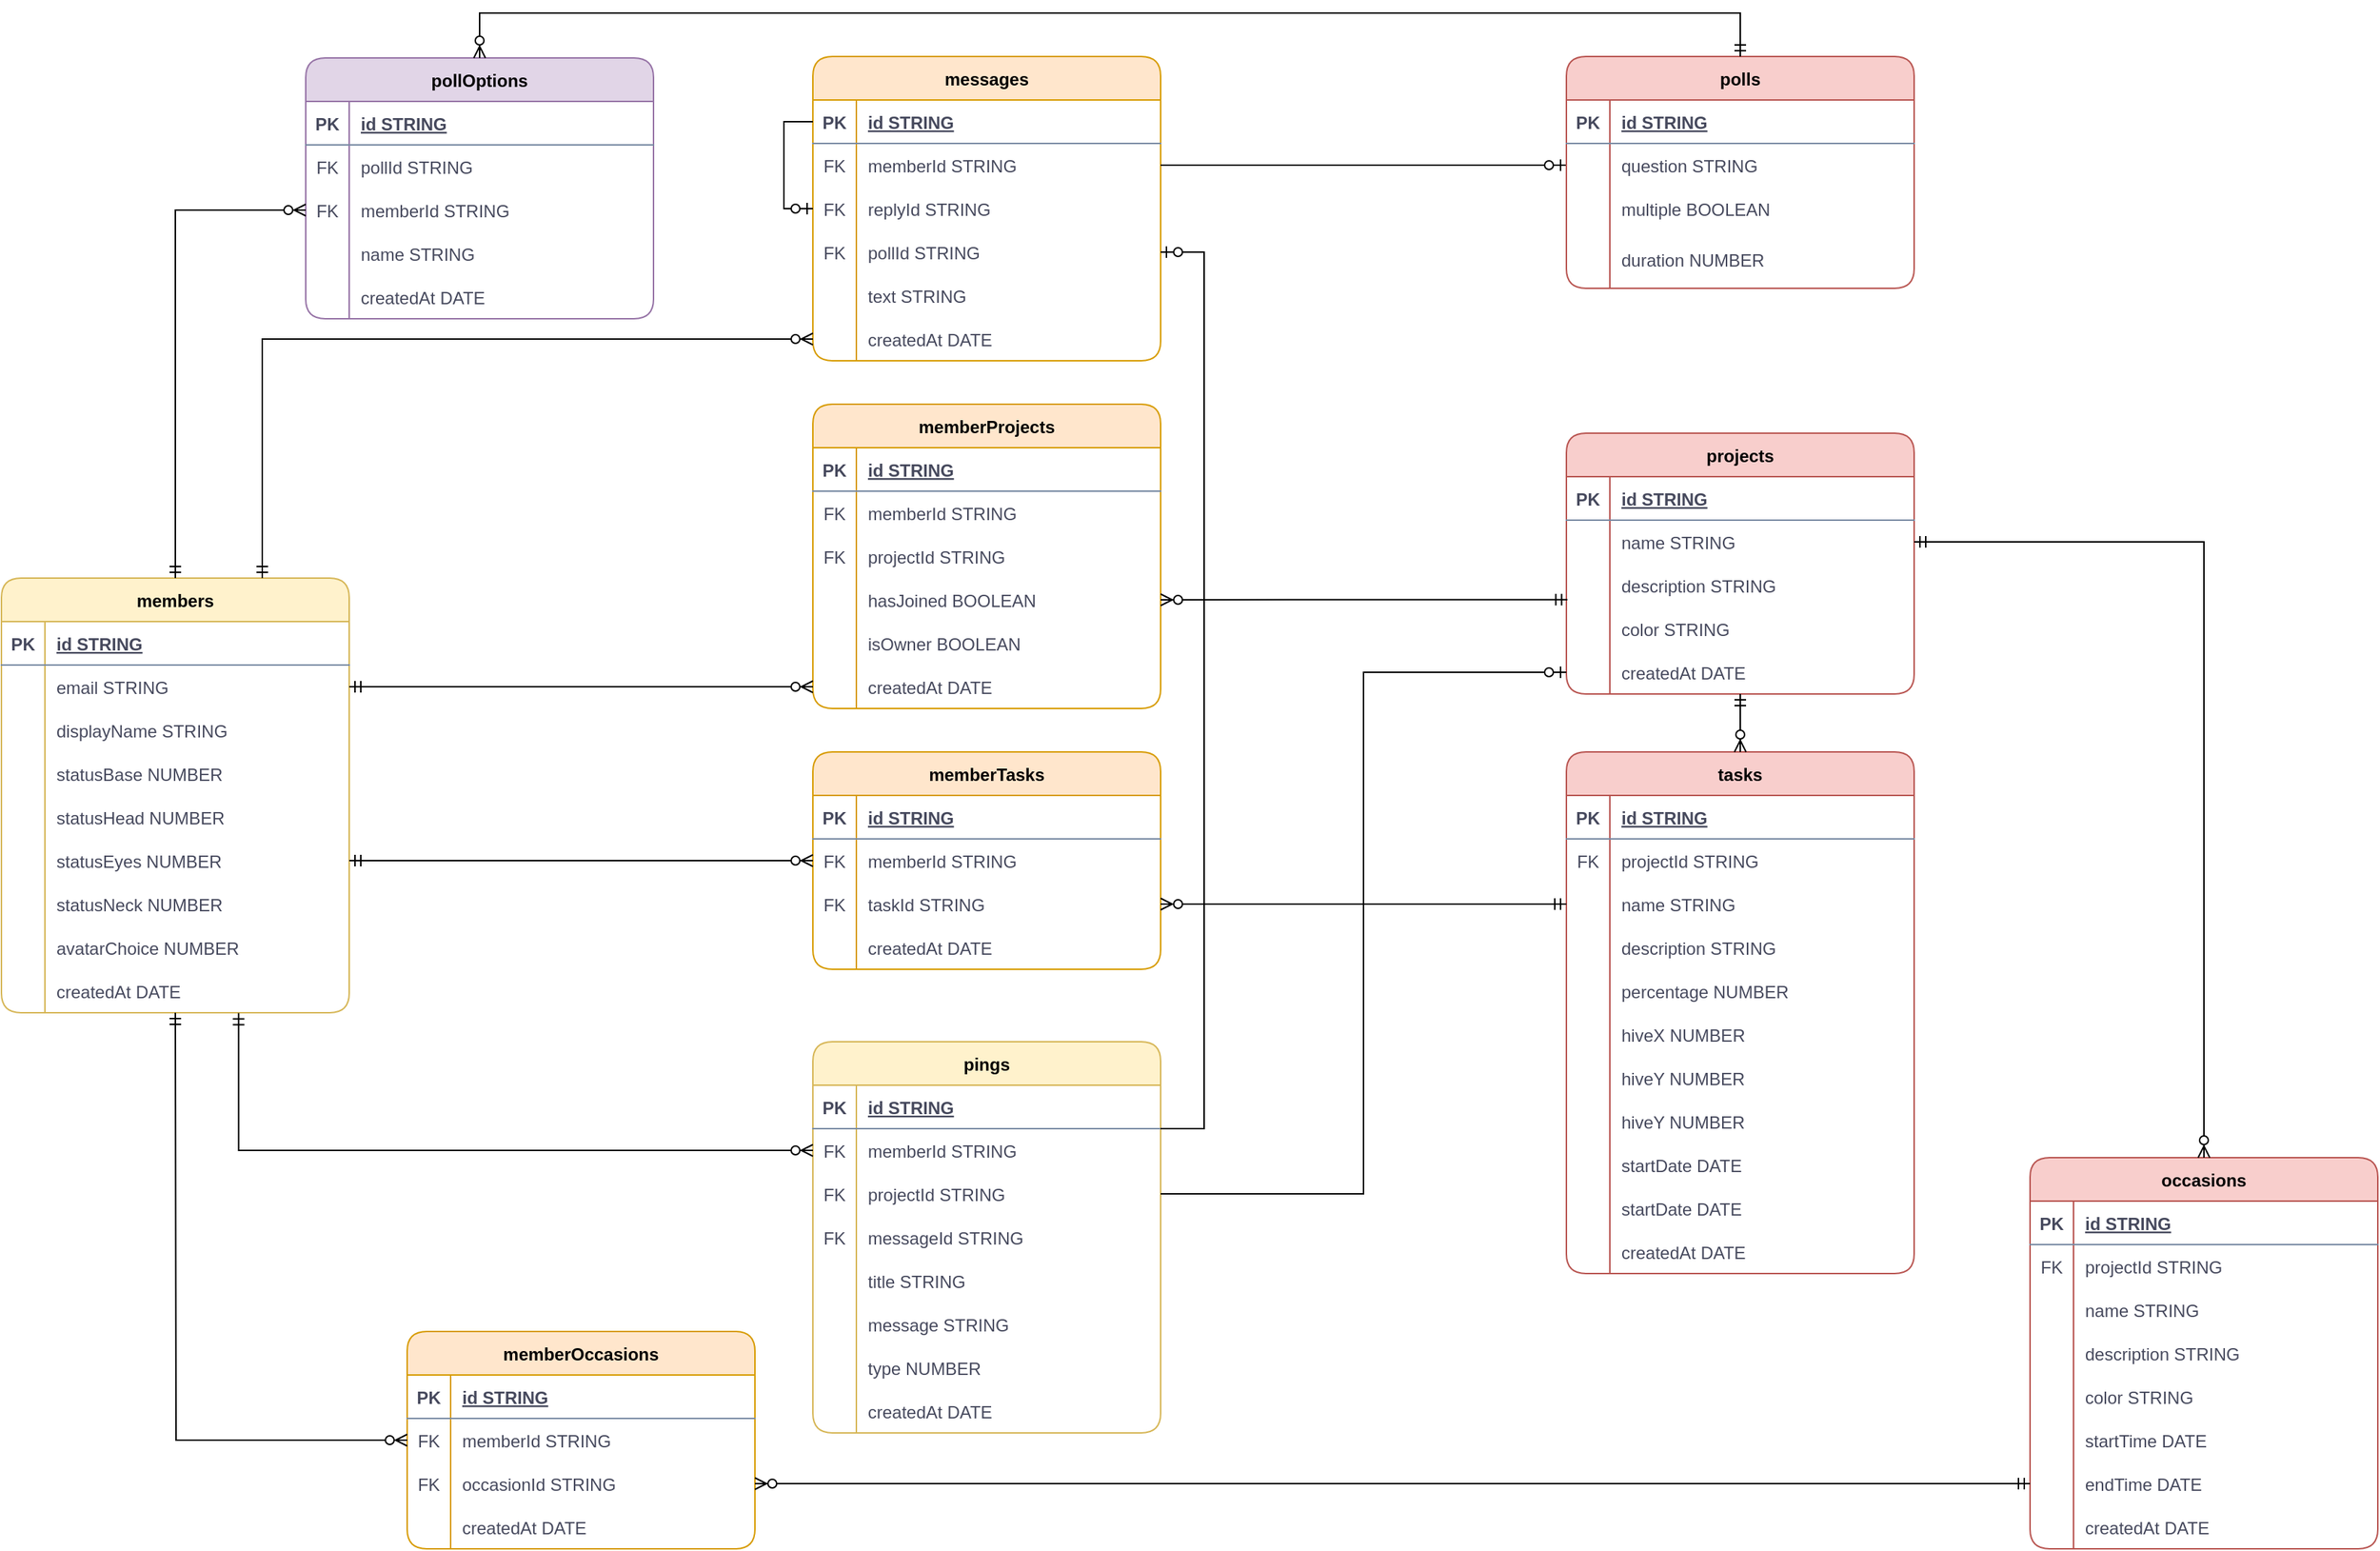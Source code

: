 <mxfile version="19.0.3" type="device"><diagram id="R2lEEEUBdFMjLlhIrx00" name="Page-1"><mxGraphModel dx="415" dy="1002" grid="1" gridSize="10" guides="1" tooltips="1" connect="1" arrows="1" fold="1" page="1" pageScale="1" pageWidth="1700" pageHeight="1100" math="0" shadow="0" extFonts="Permanent Marker^https://fonts.googleapis.com/css?family=Permanent+Marker"><root><mxCell id="0"/><mxCell id="1" parent="0"/><object label="members" djfff="" id="KJTzhecpsInDp0ay8ZSZ-1"><mxCell style="shape=table;startSize=30;container=1;collapsible=1;childLayout=tableLayout;fixedRows=1;rowLines=0;fontStyle=1;align=center;resizeLast=1;rounded=1;shadow=0;labelBorderColor=none;strokeColor=#d6b656;flipH=0;swimlaneFillColor=default;rotation=0;points=[[0,0,0,0,0],[0,0.25,0,0,0],[0,0.5,0,0,0],[0,0.75,0,0,0],[0,1,0,0,0],[0.25,0,0,0,0],[0.25,1,0,0,0],[0.5,0,0,0,0],[0.5,1,0,0,0],[0.75,0,0,0,0],[0.75,1,0,0,0],[1,0,0,0,0],[1,0.25,0,0,0],[1,0.5,0,0,0],[1,0.75,0,0,0],[1,1,0,0,0]];columnLines=1;labelBackgroundColor=none;fillColor=#fff2cc;" parent="1" vertex="1"><mxGeometry x="40" y="400" width="240" height="300" as="geometry"><mxRectangle x="140" y="125" width="90" height="30" as="alternateBounds"/></mxGeometry></mxCell></object><mxCell id="KJTzhecpsInDp0ay8ZSZ-2" value="" style="shape=tableRow;horizontal=0;startSize=0;swimlaneHead=0;swimlaneBody=0;fillColor=none;collapsible=0;dropTarget=0;points=[[0,0.5],[1,0.5]];portConstraint=eastwest;top=0;left=0;right=0;bottom=1;rounded=1;shadow=0;labelBorderColor=none;strokeColor=#788AA3;labelBackgroundColor=none;fontColor=#46495D;" parent="KJTzhecpsInDp0ay8ZSZ-1" vertex="1"><mxGeometry y="30" width="240" height="30" as="geometry"/></mxCell><mxCell id="KJTzhecpsInDp0ay8ZSZ-3" value="PK" style="shape=partialRectangle;connectable=0;fillColor=none;top=0;left=0;bottom=0;right=0;fontStyle=1;overflow=hidden;rounded=1;shadow=0;labelBorderColor=none;strokeColor=#788AA3;labelBackgroundColor=none;fontColor=#46495D;" parent="KJTzhecpsInDp0ay8ZSZ-2" vertex="1"><mxGeometry width="30" height="30" as="geometry"><mxRectangle width="30" height="30" as="alternateBounds"/></mxGeometry></mxCell><mxCell id="KJTzhecpsInDp0ay8ZSZ-4" value="id STRING" style="shape=partialRectangle;connectable=0;fillColor=none;top=0;left=0;bottom=0;right=0;align=left;spacingLeft=6;fontStyle=5;overflow=hidden;rounded=1;shadow=0;labelBorderColor=none;strokeColor=#788AA3;labelBackgroundColor=none;fontColor=#46495D;" parent="KJTzhecpsInDp0ay8ZSZ-2" vertex="1"><mxGeometry x="30" width="210" height="30" as="geometry"><mxRectangle width="210" height="30" as="alternateBounds"/></mxGeometry></mxCell><mxCell id="KJTzhecpsInDp0ay8ZSZ-5" style="shape=tableRow;horizontal=0;startSize=0;swimlaneHead=0;swimlaneBody=0;fillColor=none;collapsible=0;dropTarget=0;points=[[0,0.5],[1,0.5]];portConstraint=eastwest;top=0;left=0;right=0;bottom=0;rounded=1;shadow=0;labelBorderColor=none;strokeColor=#788AA3;labelBackgroundColor=none;fontColor=#46495D;" parent="KJTzhecpsInDp0ay8ZSZ-1" vertex="1"><mxGeometry y="60" width="240" height="30" as="geometry"/></mxCell><mxCell id="KJTzhecpsInDp0ay8ZSZ-6" value="" style="shape=partialRectangle;connectable=0;fillColor=none;top=0;left=0;bottom=0;right=0;editable=1;overflow=hidden;rounded=1;shadow=0;labelBorderColor=none;strokeColor=#788AA3;labelBackgroundColor=none;fontColor=#46495D;" parent="KJTzhecpsInDp0ay8ZSZ-5" vertex="1"><mxGeometry width="30" height="30" as="geometry"><mxRectangle width="30" height="30" as="alternateBounds"/></mxGeometry></mxCell><mxCell id="KJTzhecpsInDp0ay8ZSZ-7" value="email STRING" style="shape=partialRectangle;connectable=0;fillColor=none;top=0;left=0;bottom=0;right=0;align=left;spacingLeft=6;overflow=hidden;rounded=1;shadow=0;labelBorderColor=none;strokeColor=#788AA3;labelBackgroundColor=none;fontColor=#46495D;" parent="KJTzhecpsInDp0ay8ZSZ-5" vertex="1"><mxGeometry x="30" width="210" height="30" as="geometry"><mxRectangle width="210" height="30" as="alternateBounds"/></mxGeometry></mxCell><mxCell id="KJTzhecpsInDp0ay8ZSZ-11" style="shape=tableRow;horizontal=0;startSize=0;swimlaneHead=0;swimlaneBody=0;fillColor=none;collapsible=0;dropTarget=0;points=[[0,0.5],[1,0.5]];portConstraint=eastwest;top=0;left=0;right=0;bottom=0;rounded=1;shadow=0;labelBorderColor=none;strokeColor=#788AA3;labelBackgroundColor=none;fontColor=#46495D;" parent="KJTzhecpsInDp0ay8ZSZ-1" vertex="1"><mxGeometry y="90" width="240" height="30" as="geometry"/></mxCell><mxCell id="KJTzhecpsInDp0ay8ZSZ-12" value="" style="shape=partialRectangle;connectable=0;fillColor=none;top=0;left=0;bottom=0;right=0;editable=1;overflow=hidden;rounded=1;shadow=0;labelBorderColor=none;strokeColor=#788AA3;labelBackgroundColor=none;fontColor=#46495D;" parent="KJTzhecpsInDp0ay8ZSZ-11" vertex="1"><mxGeometry width="30" height="30" as="geometry"><mxRectangle width="30" height="30" as="alternateBounds"/></mxGeometry></mxCell><mxCell id="KJTzhecpsInDp0ay8ZSZ-13" value="displayName STRING" style="shape=partialRectangle;connectable=0;fillColor=none;top=0;left=0;bottom=0;right=0;align=left;spacingLeft=6;overflow=hidden;rounded=1;shadow=0;labelBorderColor=none;strokeColor=#788AA3;labelBackgroundColor=none;fontColor=#46495D;" parent="KJTzhecpsInDp0ay8ZSZ-11" vertex="1"><mxGeometry x="30" width="210" height="30" as="geometry"><mxRectangle width="210" height="30" as="alternateBounds"/></mxGeometry></mxCell><mxCell id="KJTzhecpsInDp0ay8ZSZ-14" style="shape=tableRow;horizontal=0;startSize=0;swimlaneHead=0;swimlaneBody=0;fillColor=none;collapsible=0;dropTarget=0;points=[[0,0.5],[1,0.5]];portConstraint=eastwest;top=0;left=0;right=0;bottom=0;rounded=1;shadow=0;labelBorderColor=none;strokeColor=#788AA3;labelBackgroundColor=none;fontColor=#46495D;" parent="KJTzhecpsInDp0ay8ZSZ-1" vertex="1"><mxGeometry y="120" width="240" height="30" as="geometry"/></mxCell><mxCell id="KJTzhecpsInDp0ay8ZSZ-15" value="" style="shape=partialRectangle;connectable=0;fillColor=none;top=0;left=0;bottom=0;right=0;editable=1;overflow=hidden;rounded=1;shadow=0;labelBorderColor=none;strokeColor=#788AA3;labelBackgroundColor=none;fontColor=#46495D;" parent="KJTzhecpsInDp0ay8ZSZ-14" vertex="1"><mxGeometry width="30" height="30" as="geometry"><mxRectangle width="30" height="30" as="alternateBounds"/></mxGeometry></mxCell><mxCell id="KJTzhecpsInDp0ay8ZSZ-16" value="statusBase NUMBER" style="shape=partialRectangle;connectable=0;fillColor=none;top=0;left=0;bottom=0;right=0;align=left;spacingLeft=6;overflow=hidden;rounded=1;shadow=0;labelBorderColor=none;strokeColor=#788AA3;labelBackgroundColor=none;fontColor=#46495D;" parent="KJTzhecpsInDp0ay8ZSZ-14" vertex="1"><mxGeometry x="30" width="210" height="30" as="geometry"><mxRectangle width="210" height="30" as="alternateBounds"/></mxGeometry></mxCell><mxCell id="KJTzhecpsInDp0ay8ZSZ-17" style="shape=tableRow;horizontal=0;startSize=0;swimlaneHead=0;swimlaneBody=0;fillColor=none;collapsible=0;dropTarget=0;points=[[0,0.5],[1,0.5]];portConstraint=eastwest;top=0;left=0;right=0;bottom=0;rounded=1;shadow=0;labelBorderColor=none;strokeColor=#788AA3;labelBackgroundColor=none;fontColor=#46495D;" parent="KJTzhecpsInDp0ay8ZSZ-1" vertex="1"><mxGeometry y="150" width="240" height="30" as="geometry"/></mxCell><mxCell id="KJTzhecpsInDp0ay8ZSZ-18" value="" style="shape=partialRectangle;connectable=0;fillColor=none;top=0;left=0;bottom=0;right=0;editable=1;overflow=hidden;rounded=1;shadow=0;labelBorderColor=none;strokeColor=#788AA3;labelBackgroundColor=none;fontColor=#46495D;" parent="KJTzhecpsInDp0ay8ZSZ-17" vertex="1"><mxGeometry width="30" height="30" as="geometry"><mxRectangle width="30" height="30" as="alternateBounds"/></mxGeometry></mxCell><mxCell id="KJTzhecpsInDp0ay8ZSZ-19" value="statusHead NUMBER" style="shape=partialRectangle;connectable=0;fillColor=none;top=0;left=0;bottom=0;right=0;align=left;spacingLeft=6;overflow=hidden;rounded=1;shadow=0;labelBorderColor=none;strokeColor=#788AA3;labelBackgroundColor=none;fontColor=#46495D;" parent="KJTzhecpsInDp0ay8ZSZ-17" vertex="1"><mxGeometry x="30" width="210" height="30" as="geometry"><mxRectangle width="210" height="30" as="alternateBounds"/></mxGeometry></mxCell><mxCell id="KJTzhecpsInDp0ay8ZSZ-20" style="shape=tableRow;horizontal=0;startSize=0;swimlaneHead=0;swimlaneBody=0;fillColor=none;collapsible=0;dropTarget=0;points=[[0,0.5],[1,0.5]];portConstraint=eastwest;top=0;left=0;right=0;bottom=0;rounded=1;shadow=0;labelBorderColor=none;strokeColor=#788AA3;labelBackgroundColor=none;fontColor=#46495D;" parent="KJTzhecpsInDp0ay8ZSZ-1" vertex="1"><mxGeometry y="180" width="240" height="30" as="geometry"/></mxCell><mxCell id="KJTzhecpsInDp0ay8ZSZ-21" value="" style="shape=partialRectangle;connectable=0;fillColor=none;top=0;left=0;bottom=0;right=0;editable=1;overflow=hidden;rounded=1;shadow=0;labelBorderColor=none;strokeColor=#788AA3;labelBackgroundColor=none;fontColor=#46495D;" parent="KJTzhecpsInDp0ay8ZSZ-20" vertex="1"><mxGeometry width="30" height="30" as="geometry"><mxRectangle width="30" height="30" as="alternateBounds"/></mxGeometry></mxCell><mxCell id="KJTzhecpsInDp0ay8ZSZ-22" value="statusEyes NUMBER" style="shape=partialRectangle;connectable=0;fillColor=none;top=0;left=0;bottom=0;right=0;align=left;spacingLeft=6;overflow=hidden;rounded=1;shadow=0;labelBorderColor=none;strokeColor=#788AA3;labelBackgroundColor=none;fontColor=#46495D;" parent="KJTzhecpsInDp0ay8ZSZ-20" vertex="1"><mxGeometry x="30" width="210" height="30" as="geometry"><mxRectangle width="210" height="30" as="alternateBounds"/></mxGeometry></mxCell><mxCell id="ABo6HOf6SXFXjslDXcwf-45" style="shape=tableRow;horizontal=0;startSize=0;swimlaneHead=0;swimlaneBody=0;fillColor=none;collapsible=0;dropTarget=0;points=[[0,0.5],[1,0.5]];portConstraint=eastwest;top=0;left=0;right=0;bottom=0;rounded=1;shadow=0;labelBorderColor=none;strokeColor=#788AA3;labelBackgroundColor=none;fontColor=#46495D;" parent="KJTzhecpsInDp0ay8ZSZ-1" vertex="1"><mxGeometry y="210" width="240" height="30" as="geometry"/></mxCell><mxCell id="ABo6HOf6SXFXjslDXcwf-46" value="" style="shape=partialRectangle;connectable=0;fillColor=none;top=0;left=0;bottom=0;right=0;editable=1;overflow=hidden;rounded=1;shadow=0;labelBorderColor=none;strokeColor=#788AA3;labelBackgroundColor=none;fontColor=#46495D;" parent="ABo6HOf6SXFXjslDXcwf-45" vertex="1"><mxGeometry width="30" height="30" as="geometry"><mxRectangle width="30" height="30" as="alternateBounds"/></mxGeometry></mxCell><mxCell id="ABo6HOf6SXFXjslDXcwf-47" value="statusNeck NUMBER" style="shape=partialRectangle;connectable=0;fillColor=none;top=0;left=0;bottom=0;right=0;align=left;spacingLeft=6;overflow=hidden;rounded=1;shadow=0;labelBorderColor=none;strokeColor=#788AA3;labelBackgroundColor=none;fontColor=#46495D;" parent="ABo6HOf6SXFXjslDXcwf-45" vertex="1"><mxGeometry x="30" width="210" height="30" as="geometry"><mxRectangle width="210" height="30" as="alternateBounds"/></mxGeometry></mxCell><mxCell id="ABo6HOf6SXFXjslDXcwf-196" style="shape=tableRow;horizontal=0;startSize=0;swimlaneHead=0;swimlaneBody=0;fillColor=none;collapsible=0;dropTarget=0;points=[[0,0.5],[1,0.5]];portConstraint=eastwest;top=0;left=0;right=0;bottom=0;rounded=1;shadow=0;labelBorderColor=none;strokeColor=#788AA3;labelBackgroundColor=none;fontColor=#46495D;" parent="KJTzhecpsInDp0ay8ZSZ-1" vertex="1"><mxGeometry y="240" width="240" height="30" as="geometry"/></mxCell><mxCell id="ABo6HOf6SXFXjslDXcwf-197" value="" style="shape=partialRectangle;connectable=0;fillColor=none;top=0;left=0;bottom=0;right=0;editable=1;overflow=hidden;rounded=1;shadow=0;labelBorderColor=none;strokeColor=#788AA3;labelBackgroundColor=none;fontColor=#46495D;" parent="ABo6HOf6SXFXjslDXcwf-196" vertex="1"><mxGeometry width="30" height="30" as="geometry"><mxRectangle width="30" height="30" as="alternateBounds"/></mxGeometry></mxCell><mxCell id="ABo6HOf6SXFXjslDXcwf-198" value="avatarChoice NUMBER" style="shape=partialRectangle;connectable=0;fillColor=none;top=0;left=0;bottom=0;right=0;align=left;spacingLeft=6;overflow=hidden;rounded=1;shadow=0;labelBorderColor=none;strokeColor=#788AA3;labelBackgroundColor=none;fontColor=#46495D;" parent="ABo6HOf6SXFXjslDXcwf-196" vertex="1"><mxGeometry x="30" width="210" height="30" as="geometry"><mxRectangle width="210" height="30" as="alternateBounds"/></mxGeometry></mxCell><mxCell id="ABo6HOf6SXFXjslDXcwf-199" style="shape=tableRow;horizontal=0;startSize=0;swimlaneHead=0;swimlaneBody=0;fillColor=none;collapsible=0;dropTarget=0;points=[[0,0.5],[1,0.5]];portConstraint=eastwest;top=0;left=0;right=0;bottom=0;rounded=1;shadow=0;labelBorderColor=none;strokeColor=#788AA3;labelBackgroundColor=none;fontColor=#46495D;" parent="KJTzhecpsInDp0ay8ZSZ-1" vertex="1"><mxGeometry y="270" width="240" height="30" as="geometry"/></mxCell><mxCell id="ABo6HOf6SXFXjslDXcwf-200" value="" style="shape=partialRectangle;connectable=0;fillColor=none;top=0;left=0;bottom=0;right=0;editable=1;overflow=hidden;rounded=1;shadow=0;labelBorderColor=none;strokeColor=#788AA3;labelBackgroundColor=none;fontColor=#46495D;" parent="ABo6HOf6SXFXjslDXcwf-199" vertex="1"><mxGeometry width="30" height="30" as="geometry"><mxRectangle width="30" height="30" as="alternateBounds"/></mxGeometry></mxCell><mxCell id="ABo6HOf6SXFXjslDXcwf-201" value="createdAt DATE" style="shape=partialRectangle;connectable=0;fillColor=none;top=0;left=0;bottom=0;right=0;align=left;spacingLeft=6;overflow=hidden;rounded=1;shadow=0;labelBorderColor=none;strokeColor=#788AA3;labelBackgroundColor=none;fontColor=#46495D;" parent="ABo6HOf6SXFXjslDXcwf-199" vertex="1"><mxGeometry x="30" width="210" height="30" as="geometry"><mxRectangle width="210" height="30" as="alternateBounds"/></mxGeometry></mxCell><object label="projects" djfff="" id="KJTzhecpsInDp0ay8ZSZ-23"><mxCell style="shape=table;startSize=30;container=1;collapsible=1;childLayout=tableLayout;fixedRows=1;rowLines=0;fontStyle=1;align=center;resizeLast=1;rounded=1;shadow=0;labelBorderColor=none;strokeColor=#b85450;flipH=0;swimlaneFillColor=default;rotation=0;points=[[0,0,0,0,0],[0,0.25,0,0,0],[0,0.5,0,0,0],[0,0.75,0,0,0],[0,1,0,0,0],[0.25,0,0,0,0],[0.25,1,0,0,0],[0.5,0,0,0,0],[0.5,1,0,0,0],[0.75,0,0,0,0],[0.75,1,0,0,0],[1,0,0,0,0],[1,0.25,0,0,0],[1,0.5,0,0,0],[1,0.75,0,0,0],[1,1,0,0,0]];columnLines=1;labelBackgroundColor=none;fillColor=#f8cecc;" parent="1" vertex="1"><mxGeometry x="1120" y="300" width="240" height="180" as="geometry"><mxRectangle x="140" y="125" width="90" height="30" as="alternateBounds"/></mxGeometry></mxCell></object><mxCell id="KJTzhecpsInDp0ay8ZSZ-24" value="" style="shape=tableRow;horizontal=0;startSize=0;swimlaneHead=0;swimlaneBody=0;fillColor=none;collapsible=0;dropTarget=0;points=[[0,0.5],[1,0.5]];portConstraint=eastwest;top=0;left=0;right=0;bottom=1;rounded=1;shadow=0;labelBorderColor=none;strokeColor=#788AA3;labelBackgroundColor=none;fontColor=#46495D;" parent="KJTzhecpsInDp0ay8ZSZ-23" vertex="1"><mxGeometry y="30" width="240" height="30" as="geometry"/></mxCell><mxCell id="KJTzhecpsInDp0ay8ZSZ-25" value="PK" style="shape=partialRectangle;connectable=0;fillColor=none;top=0;left=0;bottom=0;right=0;fontStyle=1;overflow=hidden;rounded=1;shadow=0;labelBorderColor=none;strokeColor=#788AA3;labelBackgroundColor=none;fontColor=#46495D;" parent="KJTzhecpsInDp0ay8ZSZ-24" vertex="1"><mxGeometry width="30" height="30" as="geometry"><mxRectangle width="30" height="30" as="alternateBounds"/></mxGeometry></mxCell><mxCell id="KJTzhecpsInDp0ay8ZSZ-26" value="id STRING" style="shape=partialRectangle;connectable=0;fillColor=none;top=0;left=0;bottom=0;right=0;align=left;spacingLeft=6;fontStyle=5;overflow=hidden;rounded=1;shadow=0;labelBorderColor=none;strokeColor=#788AA3;labelBackgroundColor=none;fontColor=#46495D;" parent="KJTzhecpsInDp0ay8ZSZ-24" vertex="1"><mxGeometry x="30" width="210" height="30" as="geometry"><mxRectangle width="210" height="30" as="alternateBounds"/></mxGeometry></mxCell><mxCell id="KJTzhecpsInDp0ay8ZSZ-27" style="shape=tableRow;horizontal=0;startSize=0;swimlaneHead=0;swimlaneBody=0;fillColor=none;collapsible=0;dropTarget=0;points=[[0,0.5],[1,0.5]];portConstraint=eastwest;top=0;left=0;right=0;bottom=0;rounded=1;shadow=0;labelBorderColor=none;strokeColor=#788AA3;labelBackgroundColor=none;fontColor=#46495D;" parent="KJTzhecpsInDp0ay8ZSZ-23" vertex="1"><mxGeometry y="60" width="240" height="30" as="geometry"/></mxCell><mxCell id="KJTzhecpsInDp0ay8ZSZ-28" value="" style="shape=partialRectangle;connectable=0;fillColor=none;top=0;left=0;bottom=0;right=0;editable=1;overflow=hidden;rounded=1;shadow=0;labelBorderColor=none;strokeColor=#788AA3;labelBackgroundColor=none;fontColor=#46495D;" parent="KJTzhecpsInDp0ay8ZSZ-27" vertex="1"><mxGeometry width="30" height="30" as="geometry"><mxRectangle width="30" height="30" as="alternateBounds"/></mxGeometry></mxCell><mxCell id="KJTzhecpsInDp0ay8ZSZ-29" value="name STRING" style="shape=partialRectangle;connectable=0;fillColor=none;top=0;left=0;bottom=0;right=0;align=left;spacingLeft=6;overflow=hidden;rounded=1;shadow=0;labelBorderColor=none;strokeColor=#788AA3;labelBackgroundColor=none;fontColor=#46495D;" parent="KJTzhecpsInDp0ay8ZSZ-27" vertex="1"><mxGeometry x="30" width="210" height="30" as="geometry"><mxRectangle width="210" height="30" as="alternateBounds"/></mxGeometry></mxCell><mxCell id="KJTzhecpsInDp0ay8ZSZ-30" style="shape=tableRow;horizontal=0;startSize=0;swimlaneHead=0;swimlaneBody=0;fillColor=none;collapsible=0;dropTarget=0;points=[[0,0.5],[1,0.5]];portConstraint=eastwest;top=0;left=0;right=0;bottom=0;rounded=1;shadow=0;labelBorderColor=none;strokeColor=#788AA3;labelBackgroundColor=none;fontColor=#46495D;" parent="KJTzhecpsInDp0ay8ZSZ-23" vertex="1"><mxGeometry y="90" width="240" height="30" as="geometry"/></mxCell><mxCell id="KJTzhecpsInDp0ay8ZSZ-31" value="" style="shape=partialRectangle;connectable=0;fillColor=none;top=0;left=0;bottom=0;right=0;editable=1;overflow=hidden;rounded=1;shadow=0;labelBorderColor=none;strokeColor=#788AA3;labelBackgroundColor=none;fontColor=#46495D;" parent="KJTzhecpsInDp0ay8ZSZ-30" vertex="1"><mxGeometry width="30" height="30" as="geometry"><mxRectangle width="30" height="30" as="alternateBounds"/></mxGeometry></mxCell><mxCell id="KJTzhecpsInDp0ay8ZSZ-32" value="description STRING" style="shape=partialRectangle;connectable=0;fillColor=none;top=0;left=0;bottom=0;right=0;align=left;spacingLeft=6;overflow=hidden;rounded=1;shadow=0;labelBorderColor=none;strokeColor=#788AA3;labelBackgroundColor=none;fontColor=#46495D;" parent="KJTzhecpsInDp0ay8ZSZ-30" vertex="1"><mxGeometry x="30" width="210" height="30" as="geometry"><mxRectangle width="210" height="30" as="alternateBounds"/></mxGeometry></mxCell><mxCell id="KJTzhecpsInDp0ay8ZSZ-33" style="shape=tableRow;horizontal=0;startSize=0;swimlaneHead=0;swimlaneBody=0;fillColor=none;collapsible=0;dropTarget=0;points=[[0,0.5],[1,0.5]];portConstraint=eastwest;top=0;left=0;right=0;bottom=0;rounded=1;shadow=0;labelBorderColor=none;strokeColor=#788AA3;labelBackgroundColor=none;fontColor=#46495D;" parent="KJTzhecpsInDp0ay8ZSZ-23" vertex="1"><mxGeometry y="120" width="240" height="30" as="geometry"/></mxCell><mxCell id="KJTzhecpsInDp0ay8ZSZ-34" value="" style="shape=partialRectangle;connectable=0;fillColor=none;top=0;left=0;bottom=0;right=0;editable=1;overflow=hidden;rounded=1;shadow=0;labelBorderColor=none;strokeColor=#788AA3;labelBackgroundColor=none;fontColor=#46495D;" parent="KJTzhecpsInDp0ay8ZSZ-33" vertex="1"><mxGeometry width="30" height="30" as="geometry"><mxRectangle width="30" height="30" as="alternateBounds"/></mxGeometry></mxCell><mxCell id="KJTzhecpsInDp0ay8ZSZ-35" value="color STRING" style="shape=partialRectangle;connectable=0;fillColor=none;top=0;left=0;bottom=0;right=0;align=left;spacingLeft=6;overflow=hidden;rounded=1;shadow=0;labelBorderColor=none;strokeColor=#788AA3;labelBackgroundColor=none;fontColor=#46495D;" parent="KJTzhecpsInDp0ay8ZSZ-33" vertex="1"><mxGeometry x="30" width="210" height="30" as="geometry"><mxRectangle width="210" height="30" as="alternateBounds"/></mxGeometry></mxCell><mxCell id="KJTzhecpsInDp0ay8ZSZ-36" style="shape=tableRow;horizontal=0;startSize=0;swimlaneHead=0;swimlaneBody=0;fillColor=none;collapsible=0;dropTarget=0;points=[[0,0.5],[1,0.5]];portConstraint=eastwest;top=0;left=0;right=0;bottom=0;rounded=1;shadow=0;labelBorderColor=none;strokeColor=#788AA3;labelBackgroundColor=none;fontColor=#46495D;" parent="KJTzhecpsInDp0ay8ZSZ-23" vertex="1"><mxGeometry y="150" width="240" height="30" as="geometry"/></mxCell><mxCell id="KJTzhecpsInDp0ay8ZSZ-37" value="" style="shape=partialRectangle;connectable=0;fillColor=none;top=0;left=0;bottom=0;right=0;editable=1;overflow=hidden;rounded=1;shadow=0;labelBorderColor=none;strokeColor=#788AA3;labelBackgroundColor=none;fontColor=#46495D;" parent="KJTzhecpsInDp0ay8ZSZ-36" vertex="1"><mxGeometry width="30" height="30" as="geometry"><mxRectangle width="30" height="30" as="alternateBounds"/></mxGeometry></mxCell><mxCell id="KJTzhecpsInDp0ay8ZSZ-38" value="createdAt DATE" style="shape=partialRectangle;connectable=0;fillColor=none;top=0;left=0;bottom=0;right=0;align=left;spacingLeft=6;overflow=hidden;rounded=1;shadow=0;labelBorderColor=none;strokeColor=#788AA3;labelBackgroundColor=none;fontColor=#46495D;" parent="KJTzhecpsInDp0ay8ZSZ-36" vertex="1"><mxGeometry x="30" width="210" height="30" as="geometry"><mxRectangle width="210" height="30" as="alternateBounds"/></mxGeometry></mxCell><object label="pings" djfff="" id="KJTzhecpsInDp0ay8ZSZ-42"><mxCell style="shape=table;startSize=30;container=1;collapsible=1;childLayout=tableLayout;fixedRows=1;rowLines=0;fontStyle=1;align=center;resizeLast=1;rounded=1;shadow=0;labelBorderColor=none;strokeColor=#d6b656;flipH=0;swimlaneFillColor=default;rotation=0;points=[[0,0,0,0,0],[0,0.25,0,0,0],[0,0.5,0,0,0],[0,0.75,0,0,0],[0,1,0,0,0],[0.25,0,0,0,0],[0.25,1,0,0,0],[0.5,0,0,0,0],[0.5,1,0,0,0],[0.75,0,0,0,0],[0.75,1,0,0,0],[1,0,0,0,0],[1,0.25,0,0,0],[1,0.5,0,0,0],[1,0.75,0,0,0],[1,1,0,0,0]];columnLines=1;labelBackgroundColor=none;fillColor=#fff2cc;" parent="1" vertex="1"><mxGeometry x="600" y="720" width="240" height="270" as="geometry"><mxRectangle x="140" y="125" width="90" height="30" as="alternateBounds"/></mxGeometry></mxCell></object><mxCell id="KJTzhecpsInDp0ay8ZSZ-43" value="" style="shape=tableRow;horizontal=0;startSize=0;swimlaneHead=0;swimlaneBody=0;fillColor=none;collapsible=0;dropTarget=0;points=[[0,0.5],[1,0.5]];portConstraint=eastwest;top=0;left=0;right=0;bottom=1;rounded=1;shadow=0;labelBorderColor=none;strokeColor=#788AA3;labelBackgroundColor=none;fontColor=#46495D;" parent="KJTzhecpsInDp0ay8ZSZ-42" vertex="1"><mxGeometry y="30" width="240" height="30" as="geometry"/></mxCell><mxCell id="KJTzhecpsInDp0ay8ZSZ-44" value="PK" style="shape=partialRectangle;connectable=0;fillColor=none;top=0;left=0;bottom=0;right=0;fontStyle=1;overflow=hidden;rounded=1;shadow=0;labelBorderColor=none;strokeColor=#788AA3;labelBackgroundColor=none;fontColor=#46495D;" parent="KJTzhecpsInDp0ay8ZSZ-43" vertex="1"><mxGeometry width="30" height="30" as="geometry"><mxRectangle width="30" height="30" as="alternateBounds"/></mxGeometry></mxCell><mxCell id="KJTzhecpsInDp0ay8ZSZ-45" value="id STRING" style="shape=partialRectangle;connectable=0;fillColor=none;top=0;left=0;bottom=0;right=0;align=left;spacingLeft=6;fontStyle=5;overflow=hidden;rounded=1;shadow=0;labelBorderColor=none;strokeColor=#788AA3;labelBackgroundColor=none;fontColor=#46495D;" parent="KJTzhecpsInDp0ay8ZSZ-43" vertex="1"><mxGeometry x="30" width="210" height="30" as="geometry"><mxRectangle width="210" height="30" as="alternateBounds"/></mxGeometry></mxCell><mxCell id="KJTzhecpsInDp0ay8ZSZ-46" style="shape=tableRow;horizontal=0;startSize=0;swimlaneHead=0;swimlaneBody=0;fillColor=none;collapsible=0;dropTarget=0;points=[[0,0.5],[1,0.5]];portConstraint=eastwest;top=0;left=0;right=0;bottom=0;rounded=1;shadow=0;labelBorderColor=none;strokeColor=#788AA3;labelBackgroundColor=none;fontColor=#46495D;" parent="KJTzhecpsInDp0ay8ZSZ-42" vertex="1"><mxGeometry y="60" width="240" height="30" as="geometry"/></mxCell><mxCell id="KJTzhecpsInDp0ay8ZSZ-47" value="FK" style="shape=partialRectangle;connectable=0;fillColor=none;top=0;left=0;bottom=0;right=0;editable=1;overflow=hidden;rounded=1;shadow=0;labelBorderColor=none;strokeColor=#788AA3;labelBackgroundColor=none;fontColor=#46495D;" parent="KJTzhecpsInDp0ay8ZSZ-46" vertex="1"><mxGeometry width="30" height="30" as="geometry"><mxRectangle width="30" height="30" as="alternateBounds"/></mxGeometry></mxCell><mxCell id="KJTzhecpsInDp0ay8ZSZ-48" value="memberId STRING" style="shape=partialRectangle;connectable=0;fillColor=none;top=0;left=0;bottom=0;right=0;align=left;spacingLeft=6;overflow=hidden;rounded=1;shadow=0;labelBorderColor=none;strokeColor=#788AA3;labelBackgroundColor=none;fontColor=#46495D;" parent="KJTzhecpsInDp0ay8ZSZ-46" vertex="1"><mxGeometry x="30" width="210" height="30" as="geometry"><mxRectangle width="210" height="30" as="alternateBounds"/></mxGeometry></mxCell><mxCell id="KJTzhecpsInDp0ay8ZSZ-49" style="shape=tableRow;horizontal=0;startSize=0;swimlaneHead=0;swimlaneBody=0;fillColor=none;collapsible=0;dropTarget=0;points=[[0,0.5],[1,0.5]];portConstraint=eastwest;top=0;left=0;right=0;bottom=0;rounded=1;shadow=0;labelBorderColor=none;strokeColor=#788AA3;labelBackgroundColor=none;fontColor=#46495D;" parent="KJTzhecpsInDp0ay8ZSZ-42" vertex="1"><mxGeometry y="90" width="240" height="30" as="geometry"/></mxCell><mxCell id="KJTzhecpsInDp0ay8ZSZ-50" value="FK" style="shape=partialRectangle;connectable=0;fillColor=none;top=0;left=0;bottom=0;right=0;editable=1;overflow=hidden;rounded=1;shadow=0;labelBorderColor=none;strokeColor=#788AA3;labelBackgroundColor=none;fontColor=#46495D;" parent="KJTzhecpsInDp0ay8ZSZ-49" vertex="1"><mxGeometry width="30" height="30" as="geometry"><mxRectangle width="30" height="30" as="alternateBounds"/></mxGeometry></mxCell><mxCell id="KJTzhecpsInDp0ay8ZSZ-51" value="projectId STRING" style="shape=partialRectangle;connectable=0;fillColor=none;top=0;left=0;bottom=0;right=0;align=left;spacingLeft=6;overflow=hidden;rounded=1;shadow=0;labelBorderColor=none;strokeColor=#788AA3;labelBackgroundColor=none;fontColor=#46495D;" parent="KJTzhecpsInDp0ay8ZSZ-49" vertex="1"><mxGeometry x="30" width="210" height="30" as="geometry"><mxRectangle width="210" height="30" as="alternateBounds"/></mxGeometry></mxCell><mxCell id="KJTzhecpsInDp0ay8ZSZ-52" style="shape=tableRow;horizontal=0;startSize=0;swimlaneHead=0;swimlaneBody=0;fillColor=none;collapsible=0;dropTarget=0;points=[[0,0.5],[1,0.5]];portConstraint=eastwest;top=0;left=0;right=0;bottom=0;rounded=1;shadow=0;labelBorderColor=none;strokeColor=#788AA3;labelBackgroundColor=none;fontColor=#46495D;" parent="KJTzhecpsInDp0ay8ZSZ-42" vertex="1"><mxGeometry y="120" width="240" height="30" as="geometry"/></mxCell><mxCell id="KJTzhecpsInDp0ay8ZSZ-53" value="FK" style="shape=partialRectangle;connectable=0;fillColor=none;top=0;left=0;bottom=0;right=0;editable=1;overflow=hidden;rounded=1;shadow=0;labelBorderColor=none;strokeColor=#788AA3;labelBackgroundColor=none;fontColor=#46495D;" parent="KJTzhecpsInDp0ay8ZSZ-52" vertex="1"><mxGeometry width="30" height="30" as="geometry"><mxRectangle width="30" height="30" as="alternateBounds"/></mxGeometry></mxCell><mxCell id="KJTzhecpsInDp0ay8ZSZ-54" value="messageId STRING" style="shape=partialRectangle;connectable=0;fillColor=none;top=0;left=0;bottom=0;right=0;align=left;spacingLeft=6;overflow=hidden;rounded=1;shadow=0;labelBorderColor=none;strokeColor=#788AA3;labelBackgroundColor=none;fontColor=#46495D;" parent="KJTzhecpsInDp0ay8ZSZ-52" vertex="1"><mxGeometry x="30" width="210" height="30" as="geometry"><mxRectangle width="210" height="30" as="alternateBounds"/></mxGeometry></mxCell><mxCell id="KJTzhecpsInDp0ay8ZSZ-55" style="shape=tableRow;horizontal=0;startSize=0;swimlaneHead=0;swimlaneBody=0;fillColor=none;collapsible=0;dropTarget=0;points=[[0,0.5],[1,0.5]];portConstraint=eastwest;top=0;left=0;right=0;bottom=0;rounded=1;shadow=0;labelBorderColor=none;strokeColor=#788AA3;labelBackgroundColor=none;fontColor=#46495D;" parent="KJTzhecpsInDp0ay8ZSZ-42" vertex="1"><mxGeometry y="150" width="240" height="30" as="geometry"/></mxCell><mxCell id="KJTzhecpsInDp0ay8ZSZ-56" value="" style="shape=partialRectangle;connectable=0;fillColor=none;top=0;left=0;bottom=0;right=0;editable=1;overflow=hidden;rounded=1;shadow=0;labelBorderColor=none;strokeColor=#788AA3;labelBackgroundColor=none;fontColor=#46495D;" parent="KJTzhecpsInDp0ay8ZSZ-55" vertex="1"><mxGeometry width="30" height="30" as="geometry"><mxRectangle width="30" height="30" as="alternateBounds"/></mxGeometry></mxCell><mxCell id="KJTzhecpsInDp0ay8ZSZ-57" value="title STRING" style="shape=partialRectangle;connectable=0;fillColor=none;top=0;left=0;bottom=0;right=0;align=left;spacingLeft=6;overflow=hidden;rounded=1;shadow=0;labelBorderColor=none;strokeColor=#788AA3;labelBackgroundColor=none;fontColor=#46495D;" parent="KJTzhecpsInDp0ay8ZSZ-55" vertex="1"><mxGeometry x="30" width="210" height="30" as="geometry"><mxRectangle width="210" height="30" as="alternateBounds"/></mxGeometry></mxCell><mxCell id="KJTzhecpsInDp0ay8ZSZ-58" style="shape=tableRow;horizontal=0;startSize=0;swimlaneHead=0;swimlaneBody=0;fillColor=none;collapsible=0;dropTarget=0;points=[[0,0.5],[1,0.5]];portConstraint=eastwest;top=0;left=0;right=0;bottom=0;rounded=1;shadow=0;labelBorderColor=none;strokeColor=#788AA3;labelBackgroundColor=none;fontColor=#46495D;" parent="KJTzhecpsInDp0ay8ZSZ-42" vertex="1"><mxGeometry y="180" width="240" height="30" as="geometry"/></mxCell><mxCell id="KJTzhecpsInDp0ay8ZSZ-59" value="" style="shape=partialRectangle;connectable=0;fillColor=none;top=0;left=0;bottom=0;right=0;editable=1;overflow=hidden;rounded=1;shadow=0;labelBorderColor=none;strokeColor=#788AA3;labelBackgroundColor=none;fontColor=#46495D;" parent="KJTzhecpsInDp0ay8ZSZ-58" vertex="1"><mxGeometry width="30" height="30" as="geometry"><mxRectangle width="30" height="30" as="alternateBounds"/></mxGeometry></mxCell><mxCell id="KJTzhecpsInDp0ay8ZSZ-60" value="message STRING" style="shape=partialRectangle;connectable=0;fillColor=none;top=0;left=0;bottom=0;right=0;align=left;spacingLeft=6;overflow=hidden;rounded=1;shadow=0;labelBorderColor=none;strokeColor=#788AA3;labelBackgroundColor=none;fontColor=#46495D;" parent="KJTzhecpsInDp0ay8ZSZ-58" vertex="1"><mxGeometry x="30" width="210" height="30" as="geometry"><mxRectangle width="210" height="30" as="alternateBounds"/></mxGeometry></mxCell><mxCell id="KJTzhecpsInDp0ay8ZSZ-67" style="shape=tableRow;horizontal=0;startSize=0;swimlaneHead=0;swimlaneBody=0;fillColor=none;collapsible=0;dropTarget=0;points=[[0,0.5],[1,0.5]];portConstraint=eastwest;top=0;left=0;right=0;bottom=0;rounded=1;shadow=0;labelBorderColor=none;strokeColor=#788AA3;labelBackgroundColor=none;fontColor=#46495D;" parent="KJTzhecpsInDp0ay8ZSZ-42" vertex="1"><mxGeometry y="210" width="240" height="30" as="geometry"/></mxCell><mxCell id="KJTzhecpsInDp0ay8ZSZ-68" value="" style="shape=partialRectangle;connectable=0;fillColor=none;top=0;left=0;bottom=0;right=0;editable=1;overflow=hidden;rounded=1;shadow=0;labelBorderColor=none;strokeColor=#788AA3;labelBackgroundColor=none;fontColor=#46495D;" parent="KJTzhecpsInDp0ay8ZSZ-67" vertex="1"><mxGeometry width="30" height="30" as="geometry"><mxRectangle width="30" height="30" as="alternateBounds"/></mxGeometry></mxCell><mxCell id="KJTzhecpsInDp0ay8ZSZ-69" value="type NUMBER" style="shape=partialRectangle;connectable=0;fillColor=none;top=0;left=0;bottom=0;right=0;align=left;spacingLeft=6;overflow=hidden;rounded=1;shadow=0;labelBorderColor=none;strokeColor=#788AA3;labelBackgroundColor=none;fontColor=#46495D;" parent="KJTzhecpsInDp0ay8ZSZ-67" vertex="1"><mxGeometry x="30" width="210" height="30" as="geometry"><mxRectangle width="210" height="30" as="alternateBounds"/></mxGeometry></mxCell><mxCell id="KJTzhecpsInDp0ay8ZSZ-70" style="shape=tableRow;horizontal=0;startSize=0;swimlaneHead=0;swimlaneBody=0;fillColor=none;collapsible=0;dropTarget=0;points=[[0,0.5],[1,0.5]];portConstraint=eastwest;top=0;left=0;right=0;bottom=0;rounded=1;shadow=0;labelBorderColor=none;strokeColor=#788AA3;labelBackgroundColor=none;fontColor=#46495D;" parent="KJTzhecpsInDp0ay8ZSZ-42" vertex="1"><mxGeometry y="240" width="240" height="30" as="geometry"/></mxCell><mxCell id="KJTzhecpsInDp0ay8ZSZ-71" value="" style="shape=partialRectangle;connectable=0;fillColor=none;top=0;left=0;bottom=0;right=0;editable=1;overflow=hidden;rounded=1;shadow=0;labelBorderColor=none;strokeColor=#788AA3;labelBackgroundColor=none;fontColor=#46495D;" parent="KJTzhecpsInDp0ay8ZSZ-70" vertex="1"><mxGeometry width="30" height="30" as="geometry"><mxRectangle width="30" height="30" as="alternateBounds"/></mxGeometry></mxCell><mxCell id="KJTzhecpsInDp0ay8ZSZ-72" value="createdAt DATE" style="shape=partialRectangle;connectable=0;fillColor=none;top=0;left=0;bottom=0;right=0;align=left;spacingLeft=6;overflow=hidden;rounded=1;shadow=0;labelBorderColor=none;strokeColor=#788AA3;labelBackgroundColor=none;fontColor=#46495D;" parent="KJTzhecpsInDp0ay8ZSZ-70" vertex="1"><mxGeometry x="30" width="210" height="30" as="geometry"><mxRectangle width="210" height="30" as="alternateBounds"/></mxGeometry></mxCell><object label="messages" djfff="" id="ABo6HOf6SXFXjslDXcwf-1"><mxCell style="shape=table;startSize=30;container=1;collapsible=1;childLayout=tableLayout;fixedRows=1;rowLines=0;fontStyle=1;align=center;resizeLast=1;rounded=1;shadow=0;labelBorderColor=none;strokeColor=#d79b00;flipH=0;swimlaneFillColor=default;rotation=0;points=[[0,0,0,0,0],[0,0.25,0,0,0],[0,0.5,0,0,0],[0,0.75,0,0,0],[0,1,0,0,0],[0.25,0,0,0,0],[0.25,1,0,0,0],[0.5,0,0,0,0],[0.5,1,0,0,0],[0.75,0,0,0,0],[0.75,1,0,0,0],[1,0,0,0,0],[1,0.25,0,0,0],[1,0.5,0,0,0],[1,0.75,0,0,0],[1,1,0,0,0]];columnLines=1;labelBackgroundColor=none;fillColor=#ffe6cc;" parent="1" vertex="1"><mxGeometry x="600" y="40" width="240" height="210" as="geometry"><mxRectangle x="140" y="125" width="90" height="30" as="alternateBounds"/></mxGeometry></mxCell></object><mxCell id="ABo6HOf6SXFXjslDXcwf-2" value="" style="shape=tableRow;horizontal=0;startSize=0;swimlaneHead=0;swimlaneBody=0;fillColor=none;collapsible=0;dropTarget=0;points=[[0,0.5],[1,0.5]];portConstraint=eastwest;top=0;left=0;right=0;bottom=1;rounded=1;shadow=0;labelBorderColor=none;strokeColor=#788AA3;labelBackgroundColor=none;fontColor=#46495D;" parent="ABo6HOf6SXFXjslDXcwf-1" vertex="1"><mxGeometry y="30" width="240" height="30" as="geometry"/></mxCell><mxCell id="ABo6HOf6SXFXjslDXcwf-3" value="PK" style="shape=partialRectangle;connectable=0;fillColor=none;top=0;left=0;bottom=0;right=0;fontStyle=1;overflow=hidden;rounded=1;shadow=0;labelBorderColor=none;strokeColor=#788AA3;labelBackgroundColor=none;fontColor=#46495D;" parent="ABo6HOf6SXFXjslDXcwf-2" vertex="1"><mxGeometry width="30" height="30" as="geometry"><mxRectangle width="30" height="30" as="alternateBounds"/></mxGeometry></mxCell><mxCell id="ABo6HOf6SXFXjslDXcwf-4" value="id STRING" style="shape=partialRectangle;connectable=0;fillColor=none;top=0;left=0;bottom=0;right=0;align=left;spacingLeft=6;fontStyle=5;overflow=hidden;rounded=1;shadow=0;labelBorderColor=none;strokeColor=#788AA3;labelBackgroundColor=none;fontColor=#46495D;" parent="ABo6HOf6SXFXjslDXcwf-2" vertex="1"><mxGeometry x="30" width="210" height="30" as="geometry"><mxRectangle width="210" height="30" as="alternateBounds"/></mxGeometry></mxCell><mxCell id="ABo6HOf6SXFXjslDXcwf-5" style="shape=tableRow;horizontal=0;startSize=0;swimlaneHead=0;swimlaneBody=0;fillColor=none;collapsible=0;dropTarget=0;points=[[0,0.5],[1,0.5]];portConstraint=eastwest;top=0;left=0;right=0;bottom=0;rounded=1;shadow=0;labelBorderColor=none;strokeColor=#788AA3;labelBackgroundColor=none;fontColor=#46495D;" parent="ABo6HOf6SXFXjslDXcwf-1" vertex="1"><mxGeometry y="60" width="240" height="30" as="geometry"/></mxCell><mxCell id="ABo6HOf6SXFXjslDXcwf-6" value="FK" style="shape=partialRectangle;connectable=0;fillColor=none;top=0;left=0;bottom=0;right=0;editable=1;overflow=hidden;rounded=1;shadow=0;labelBorderColor=none;strokeColor=#788AA3;labelBackgroundColor=none;fontColor=#46495D;" parent="ABo6HOf6SXFXjslDXcwf-5" vertex="1"><mxGeometry width="30" height="30" as="geometry"><mxRectangle width="30" height="30" as="alternateBounds"/></mxGeometry></mxCell><mxCell id="ABo6HOf6SXFXjslDXcwf-7" value="memberId STRING" style="shape=partialRectangle;connectable=0;fillColor=none;top=0;left=0;bottom=0;right=0;align=left;spacingLeft=6;overflow=hidden;rounded=1;shadow=0;labelBorderColor=none;strokeColor=#788AA3;labelBackgroundColor=none;fontColor=#46495D;" parent="ABo6HOf6SXFXjslDXcwf-5" vertex="1"><mxGeometry x="30" width="210" height="30" as="geometry"><mxRectangle width="210" height="30" as="alternateBounds"/></mxGeometry></mxCell><mxCell id="ABo6HOf6SXFXjslDXcwf-8" style="shape=tableRow;horizontal=0;startSize=0;swimlaneHead=0;swimlaneBody=0;fillColor=none;collapsible=0;dropTarget=0;points=[[0,0.5],[1,0.5]];portConstraint=eastwest;top=0;left=0;right=0;bottom=0;rounded=1;shadow=0;labelBorderColor=none;strokeColor=#788AA3;labelBackgroundColor=none;fontColor=#46495D;" parent="ABo6HOf6SXFXjslDXcwf-1" vertex="1"><mxGeometry y="90" width="240" height="30" as="geometry"/></mxCell><mxCell id="ABo6HOf6SXFXjslDXcwf-9" value="FK" style="shape=partialRectangle;connectable=0;fillColor=none;top=0;left=0;bottom=0;right=0;editable=1;overflow=hidden;rounded=1;shadow=0;labelBorderColor=none;strokeColor=#788AA3;labelBackgroundColor=none;fontColor=#46495D;" parent="ABo6HOf6SXFXjslDXcwf-8" vertex="1"><mxGeometry width="30" height="30" as="geometry"><mxRectangle width="30" height="30" as="alternateBounds"/></mxGeometry></mxCell><mxCell id="ABo6HOf6SXFXjslDXcwf-10" value="replyId STRING" style="shape=partialRectangle;connectable=0;fillColor=none;top=0;left=0;bottom=0;right=0;align=left;spacingLeft=6;overflow=hidden;rounded=1;shadow=0;labelBorderColor=none;strokeColor=#788AA3;labelBackgroundColor=none;fontColor=#46495D;" parent="ABo6HOf6SXFXjslDXcwf-8" vertex="1"><mxGeometry x="30" width="210" height="30" as="geometry"><mxRectangle width="210" height="30" as="alternateBounds"/></mxGeometry></mxCell><mxCell id="ABo6HOf6SXFXjslDXcwf-125" style="shape=tableRow;horizontal=0;startSize=0;swimlaneHead=0;swimlaneBody=0;fillColor=none;collapsible=0;dropTarget=0;points=[[0,0.5],[1,0.5]];portConstraint=eastwest;top=0;left=0;right=0;bottom=0;rounded=1;shadow=0;labelBorderColor=none;strokeColor=#788AA3;labelBackgroundColor=none;fontColor=#46495D;" parent="ABo6HOf6SXFXjslDXcwf-1" vertex="1"><mxGeometry y="120" width="240" height="30" as="geometry"/></mxCell><mxCell id="ABo6HOf6SXFXjslDXcwf-126" value="FK" style="shape=partialRectangle;connectable=0;fillColor=none;top=0;left=0;bottom=0;right=0;editable=1;overflow=hidden;rounded=1;shadow=0;labelBorderColor=none;strokeColor=#788AA3;labelBackgroundColor=none;fontColor=#46495D;" parent="ABo6HOf6SXFXjslDXcwf-125" vertex="1"><mxGeometry width="30" height="30" as="geometry"><mxRectangle width="30" height="30" as="alternateBounds"/></mxGeometry></mxCell><mxCell id="ABo6HOf6SXFXjslDXcwf-127" value="pollId STRING" style="shape=partialRectangle;connectable=0;fillColor=none;top=0;left=0;bottom=0;right=0;align=left;spacingLeft=6;overflow=hidden;rounded=1;shadow=0;labelBorderColor=none;strokeColor=#788AA3;labelBackgroundColor=none;fontColor=#46495D;" parent="ABo6HOf6SXFXjslDXcwf-125" vertex="1"><mxGeometry x="30" width="210" height="30" as="geometry"><mxRectangle width="210" height="30" as="alternateBounds"/></mxGeometry></mxCell><mxCell id="ABo6HOf6SXFXjslDXcwf-150" value="" style="edgeStyle=orthogonalEdgeStyle;fontSize=12;html=1;endArrow=ERzeroToOne;endFill=1;rounded=0;entryX=0;entryY=0.5;entryDx=0;entryDy=0;exitX=0;exitY=0.5;exitDx=0;exitDy=0;" parent="ABo6HOf6SXFXjslDXcwf-1" source="ABo6HOf6SXFXjslDXcwf-2" target="ABo6HOf6SXFXjslDXcwf-8" edge="1"><mxGeometry width="100" height="100" relative="1" as="geometry"><mxPoint x="320" y="100" as="sourcePoint"/><mxPoint x="-140" y="170" as="targetPoint"/><Array as="points"><mxPoint x="-20" y="45"/><mxPoint x="-20" y="105"/></Array></mxGeometry></mxCell><mxCell id="ABo6HOf6SXFXjslDXcwf-205" style="shape=tableRow;horizontal=0;startSize=0;swimlaneHead=0;swimlaneBody=0;fillColor=none;collapsible=0;dropTarget=0;points=[[0,0.5],[1,0.5]];portConstraint=eastwest;top=0;left=0;right=0;bottom=0;rounded=1;shadow=0;labelBorderColor=none;strokeColor=#788AA3;labelBackgroundColor=none;fontColor=#46495D;" parent="ABo6HOf6SXFXjslDXcwf-1" vertex="1"><mxGeometry y="150" width="240" height="30" as="geometry"/></mxCell><mxCell id="ABo6HOf6SXFXjslDXcwf-206" value="" style="shape=partialRectangle;connectable=0;fillColor=none;top=0;left=0;bottom=0;right=0;editable=1;overflow=hidden;rounded=1;shadow=0;labelBorderColor=none;strokeColor=#788AA3;labelBackgroundColor=none;fontColor=#46495D;" parent="ABo6HOf6SXFXjslDXcwf-205" vertex="1"><mxGeometry width="30" height="30" as="geometry"><mxRectangle width="30" height="30" as="alternateBounds"/></mxGeometry></mxCell><mxCell id="ABo6HOf6SXFXjslDXcwf-207" value="text STRING" style="shape=partialRectangle;connectable=0;fillColor=none;top=0;left=0;bottom=0;right=0;align=left;spacingLeft=6;overflow=hidden;rounded=1;shadow=0;labelBorderColor=none;strokeColor=#788AA3;labelBackgroundColor=none;fontColor=#46495D;" parent="ABo6HOf6SXFXjslDXcwf-205" vertex="1"><mxGeometry x="30" width="210" height="30" as="geometry"><mxRectangle width="210" height="30" as="alternateBounds"/></mxGeometry></mxCell><mxCell id="qGDiMEfHnELiRaX43GeN-1" style="shape=tableRow;horizontal=0;startSize=0;swimlaneHead=0;swimlaneBody=0;fillColor=none;collapsible=0;dropTarget=0;points=[[0,0.5],[1,0.5]];portConstraint=eastwest;top=0;left=0;right=0;bottom=0;rounded=1;shadow=0;labelBorderColor=none;strokeColor=#788AA3;labelBackgroundColor=none;fontColor=#46495D;" vertex="1" parent="ABo6HOf6SXFXjslDXcwf-1"><mxGeometry y="180" width="240" height="30" as="geometry"/></mxCell><mxCell id="qGDiMEfHnELiRaX43GeN-2" value="" style="shape=partialRectangle;connectable=0;fillColor=none;top=0;left=0;bottom=0;right=0;editable=1;overflow=hidden;rounded=1;shadow=0;labelBorderColor=none;strokeColor=#788AA3;labelBackgroundColor=none;fontColor=#46495D;" vertex="1" parent="qGDiMEfHnELiRaX43GeN-1"><mxGeometry width="30" height="30" as="geometry"><mxRectangle width="30" height="30" as="alternateBounds"/></mxGeometry></mxCell><mxCell id="qGDiMEfHnELiRaX43GeN-3" value="createdAt DATE" style="shape=partialRectangle;connectable=0;fillColor=none;top=0;left=0;bottom=0;right=0;align=left;spacingLeft=6;overflow=hidden;rounded=1;shadow=0;labelBorderColor=none;strokeColor=#788AA3;labelBackgroundColor=none;fontColor=#46495D;" vertex="1" parent="qGDiMEfHnELiRaX43GeN-1"><mxGeometry x="30" width="210" height="30" as="geometry"><mxRectangle width="210" height="30" as="alternateBounds"/></mxGeometry></mxCell><object label="tasks" djfff="" id="ABo6HOf6SXFXjslDXcwf-17"><mxCell style="shape=table;startSize=30;container=1;collapsible=1;childLayout=tableLayout;fixedRows=1;rowLines=0;fontStyle=1;align=center;resizeLast=1;rounded=1;shadow=0;labelBorderColor=none;strokeColor=#b85450;flipH=0;swimlaneFillColor=default;rotation=0;points=[[0,0,0,0,0],[0,0.25,0,0,0],[0,0.5,0,0,0],[0,0.75,0,0,0],[0,1,0,0,0],[0.25,0,0,0,0],[0.25,1,0,0,0],[0.5,0,0,0,0],[0.5,1,0,0,0],[0.75,0,0,0,0],[0.75,1,0,0,0],[1,0,0,0,0],[1,0.25,0,0,0],[1,0.5,0,0,0],[1,0.75,0,0,0],[1,1,0,0,0]];columnLines=1;labelBackgroundColor=none;fillColor=#f8cecc;" parent="1" vertex="1"><mxGeometry x="1120" y="520" width="240" height="360" as="geometry"><mxRectangle x="140" y="125" width="90" height="30" as="alternateBounds"/></mxGeometry></mxCell></object><mxCell id="ABo6HOf6SXFXjslDXcwf-18" value="" style="shape=tableRow;horizontal=0;startSize=0;swimlaneHead=0;swimlaneBody=0;fillColor=none;collapsible=0;dropTarget=0;points=[[0,0.5],[1,0.5]];portConstraint=eastwest;top=0;left=0;right=0;bottom=1;rounded=1;shadow=0;labelBorderColor=none;strokeColor=#788AA3;labelBackgroundColor=none;fontColor=#46495D;" parent="ABo6HOf6SXFXjslDXcwf-17" vertex="1"><mxGeometry y="30" width="240" height="30" as="geometry"/></mxCell><mxCell id="ABo6HOf6SXFXjslDXcwf-19" value="PK" style="shape=partialRectangle;connectable=0;fillColor=none;top=0;left=0;bottom=0;right=0;fontStyle=1;overflow=hidden;rounded=1;shadow=0;labelBorderColor=none;strokeColor=#788AA3;labelBackgroundColor=none;fontColor=#46495D;" parent="ABo6HOf6SXFXjslDXcwf-18" vertex="1"><mxGeometry width="30" height="30" as="geometry"><mxRectangle width="30" height="30" as="alternateBounds"/></mxGeometry></mxCell><mxCell id="ABo6HOf6SXFXjslDXcwf-20" value="id STRING" style="shape=partialRectangle;connectable=0;fillColor=none;top=0;left=0;bottom=0;right=0;align=left;spacingLeft=6;fontStyle=5;overflow=hidden;rounded=1;shadow=0;labelBorderColor=none;strokeColor=#788AA3;labelBackgroundColor=none;fontColor=#46495D;" parent="ABo6HOf6SXFXjslDXcwf-18" vertex="1"><mxGeometry x="30" width="210" height="30" as="geometry"><mxRectangle width="210" height="30" as="alternateBounds"/></mxGeometry></mxCell><mxCell id="ABo6HOf6SXFXjslDXcwf-21" style="shape=tableRow;horizontal=0;startSize=0;swimlaneHead=0;swimlaneBody=0;fillColor=none;collapsible=0;dropTarget=0;points=[[0,0.5],[1,0.5]];portConstraint=eastwest;top=0;left=0;right=0;bottom=0;rounded=1;shadow=0;labelBorderColor=none;strokeColor=#788AA3;labelBackgroundColor=none;fontColor=#46495D;" parent="ABo6HOf6SXFXjslDXcwf-17" vertex="1"><mxGeometry y="60" width="240" height="30" as="geometry"/></mxCell><mxCell id="ABo6HOf6SXFXjslDXcwf-22" value="FK" style="shape=partialRectangle;connectable=0;fillColor=none;top=0;left=0;bottom=0;right=0;editable=1;overflow=hidden;rounded=1;shadow=0;labelBorderColor=none;strokeColor=#788AA3;labelBackgroundColor=none;fontColor=#46495D;" parent="ABo6HOf6SXFXjslDXcwf-21" vertex="1"><mxGeometry width="30" height="30" as="geometry"><mxRectangle width="30" height="30" as="alternateBounds"/></mxGeometry></mxCell><mxCell id="ABo6HOf6SXFXjslDXcwf-23" value="projectId STRING" style="shape=partialRectangle;connectable=0;fillColor=none;top=0;left=0;bottom=0;right=0;align=left;spacingLeft=6;overflow=hidden;rounded=1;shadow=0;labelBorderColor=none;strokeColor=#788AA3;labelBackgroundColor=none;fontColor=#46495D;" parent="ABo6HOf6SXFXjslDXcwf-21" vertex="1"><mxGeometry x="30" width="210" height="30" as="geometry"><mxRectangle width="210" height="30" as="alternateBounds"/></mxGeometry></mxCell><mxCell id="ABo6HOf6SXFXjslDXcwf-24" style="shape=tableRow;horizontal=0;startSize=0;swimlaneHead=0;swimlaneBody=0;fillColor=none;collapsible=0;dropTarget=0;points=[[0,0.5],[1,0.5]];portConstraint=eastwest;top=0;left=0;right=0;bottom=0;rounded=1;shadow=0;labelBorderColor=none;strokeColor=#788AA3;labelBackgroundColor=none;fontColor=#46495D;" parent="ABo6HOf6SXFXjslDXcwf-17" vertex="1"><mxGeometry y="90" width="240" height="30" as="geometry"/></mxCell><mxCell id="ABo6HOf6SXFXjslDXcwf-25" value="" style="shape=partialRectangle;connectable=0;fillColor=none;top=0;left=0;bottom=0;right=0;editable=1;overflow=hidden;rounded=1;shadow=0;labelBorderColor=none;strokeColor=#788AA3;labelBackgroundColor=none;fontColor=#46495D;" parent="ABo6HOf6SXFXjslDXcwf-24" vertex="1"><mxGeometry width="30" height="30" as="geometry"><mxRectangle width="30" height="30" as="alternateBounds"/></mxGeometry></mxCell><mxCell id="ABo6HOf6SXFXjslDXcwf-26" value="name STRING" style="shape=partialRectangle;connectable=0;fillColor=none;top=0;left=0;bottom=0;right=0;align=left;spacingLeft=6;overflow=hidden;rounded=1;shadow=0;labelBorderColor=none;strokeColor=#788AA3;labelBackgroundColor=none;fontColor=#46495D;" parent="ABo6HOf6SXFXjslDXcwf-24" vertex="1"><mxGeometry x="30" width="210" height="30" as="geometry"><mxRectangle width="210" height="30" as="alternateBounds"/></mxGeometry></mxCell><mxCell id="ABo6HOf6SXFXjslDXcwf-27" style="shape=tableRow;horizontal=0;startSize=0;swimlaneHead=0;swimlaneBody=0;fillColor=none;collapsible=0;dropTarget=0;points=[[0,0.5],[1,0.5]];portConstraint=eastwest;top=0;left=0;right=0;bottom=0;rounded=1;shadow=0;labelBorderColor=none;strokeColor=#788AA3;labelBackgroundColor=none;fontColor=#46495D;" parent="ABo6HOf6SXFXjslDXcwf-17" vertex="1"><mxGeometry y="120" width="240" height="30" as="geometry"/></mxCell><mxCell id="ABo6HOf6SXFXjslDXcwf-28" value="" style="shape=partialRectangle;connectable=0;fillColor=none;top=0;left=0;bottom=0;right=0;editable=1;overflow=hidden;rounded=1;shadow=0;labelBorderColor=none;strokeColor=#788AA3;labelBackgroundColor=none;fontColor=#46495D;" parent="ABo6HOf6SXFXjslDXcwf-27" vertex="1"><mxGeometry width="30" height="30" as="geometry"><mxRectangle width="30" height="30" as="alternateBounds"/></mxGeometry></mxCell><mxCell id="ABo6HOf6SXFXjslDXcwf-29" value="description STRING" style="shape=partialRectangle;connectable=0;fillColor=none;top=0;left=0;bottom=0;right=0;align=left;spacingLeft=6;overflow=hidden;rounded=1;shadow=0;labelBorderColor=none;strokeColor=#788AA3;labelBackgroundColor=none;fontColor=#46495D;" parent="ABo6HOf6SXFXjslDXcwf-27" vertex="1"><mxGeometry x="30" width="210" height="30" as="geometry"><mxRectangle width="210" height="30" as="alternateBounds"/></mxGeometry></mxCell><mxCell id="ABo6HOf6SXFXjslDXcwf-30" style="shape=tableRow;horizontal=0;startSize=0;swimlaneHead=0;swimlaneBody=0;fillColor=none;collapsible=0;dropTarget=0;points=[[0,0.5],[1,0.5]];portConstraint=eastwest;top=0;left=0;right=0;bottom=0;rounded=1;shadow=0;labelBorderColor=none;strokeColor=#788AA3;labelBackgroundColor=none;fontColor=#46495D;" parent="ABo6HOf6SXFXjslDXcwf-17" vertex="1"><mxGeometry y="150" width="240" height="30" as="geometry"/></mxCell><mxCell id="ABo6HOf6SXFXjslDXcwf-31" value="" style="shape=partialRectangle;connectable=0;fillColor=none;top=0;left=0;bottom=0;right=0;editable=1;overflow=hidden;rounded=1;shadow=0;labelBorderColor=none;strokeColor=#788AA3;labelBackgroundColor=none;fontColor=#46495D;" parent="ABo6HOf6SXFXjslDXcwf-30" vertex="1"><mxGeometry width="30" height="30" as="geometry"><mxRectangle width="30" height="30" as="alternateBounds"/></mxGeometry></mxCell><mxCell id="ABo6HOf6SXFXjslDXcwf-32" value="percentage NUMBER" style="shape=partialRectangle;connectable=0;fillColor=none;top=0;left=0;bottom=0;right=0;align=left;spacingLeft=6;overflow=hidden;rounded=1;shadow=0;labelBorderColor=none;strokeColor=#788AA3;labelBackgroundColor=none;fontColor=#46495D;" parent="ABo6HOf6SXFXjslDXcwf-30" vertex="1"><mxGeometry x="30" width="210" height="30" as="geometry"><mxRectangle width="210" height="30" as="alternateBounds"/></mxGeometry></mxCell><mxCell id="ABo6HOf6SXFXjslDXcwf-33" style="shape=tableRow;horizontal=0;startSize=0;swimlaneHead=0;swimlaneBody=0;fillColor=none;collapsible=0;dropTarget=0;points=[[0,0.5],[1,0.5]];portConstraint=eastwest;top=0;left=0;right=0;bottom=0;rounded=1;shadow=0;labelBorderColor=none;strokeColor=#788AA3;labelBackgroundColor=none;fontColor=#46495D;" parent="ABo6HOf6SXFXjslDXcwf-17" vertex="1"><mxGeometry y="180" width="240" height="30" as="geometry"/></mxCell><mxCell id="ABo6HOf6SXFXjslDXcwf-34" value="" style="shape=partialRectangle;connectable=0;fillColor=none;top=0;left=0;bottom=0;right=0;editable=1;overflow=hidden;rounded=1;shadow=0;labelBorderColor=none;strokeColor=#788AA3;labelBackgroundColor=none;fontColor=#46495D;" parent="ABo6HOf6SXFXjslDXcwf-33" vertex="1"><mxGeometry width="30" height="30" as="geometry"><mxRectangle width="30" height="30" as="alternateBounds"/></mxGeometry></mxCell><mxCell id="ABo6HOf6SXFXjslDXcwf-35" value="hiveX NUMBER" style="shape=partialRectangle;connectable=0;fillColor=none;top=0;left=0;bottom=0;right=0;align=left;spacingLeft=6;overflow=hidden;rounded=1;shadow=0;labelBorderColor=none;strokeColor=#788AA3;labelBackgroundColor=none;fontColor=#46495D;" parent="ABo6HOf6SXFXjslDXcwf-33" vertex="1"><mxGeometry x="30" width="210" height="30" as="geometry"><mxRectangle width="210" height="30" as="alternateBounds"/></mxGeometry></mxCell><mxCell id="ABo6HOf6SXFXjslDXcwf-36" style="shape=tableRow;horizontal=0;startSize=0;swimlaneHead=0;swimlaneBody=0;fillColor=none;collapsible=0;dropTarget=0;points=[[0,0.5],[1,0.5]];portConstraint=eastwest;top=0;left=0;right=0;bottom=0;rounded=1;shadow=0;labelBorderColor=none;strokeColor=#788AA3;labelBackgroundColor=none;fontColor=#46495D;" parent="ABo6HOf6SXFXjslDXcwf-17" vertex="1"><mxGeometry y="210" width="240" height="30" as="geometry"/></mxCell><mxCell id="ABo6HOf6SXFXjslDXcwf-37" value="" style="shape=partialRectangle;connectable=0;fillColor=none;top=0;left=0;bottom=0;right=0;editable=1;overflow=hidden;rounded=1;shadow=0;labelBorderColor=none;strokeColor=#788AA3;labelBackgroundColor=none;fontColor=#46495D;" parent="ABo6HOf6SXFXjslDXcwf-36" vertex="1"><mxGeometry width="30" height="30" as="geometry"><mxRectangle width="30" height="30" as="alternateBounds"/></mxGeometry></mxCell><mxCell id="ABo6HOf6SXFXjslDXcwf-38" value="hiveY NUMBER" style="shape=partialRectangle;connectable=0;fillColor=none;top=0;left=0;bottom=0;right=0;align=left;spacingLeft=6;overflow=hidden;rounded=1;shadow=0;labelBorderColor=none;strokeColor=#788AA3;labelBackgroundColor=none;fontColor=#46495D;" parent="ABo6HOf6SXFXjslDXcwf-36" vertex="1"><mxGeometry x="30" width="210" height="30" as="geometry"><mxRectangle width="210" height="30" as="alternateBounds"/></mxGeometry></mxCell><mxCell id="ABo6HOf6SXFXjslDXcwf-39" style="shape=tableRow;horizontal=0;startSize=0;swimlaneHead=0;swimlaneBody=0;fillColor=none;collapsible=0;dropTarget=0;points=[[0,0.5],[1,0.5]];portConstraint=eastwest;top=0;left=0;right=0;bottom=0;rounded=1;shadow=0;labelBorderColor=none;strokeColor=#788AA3;labelBackgroundColor=none;fontColor=#46495D;" parent="ABo6HOf6SXFXjslDXcwf-17" vertex="1"><mxGeometry y="240" width="240" height="30" as="geometry"/></mxCell><mxCell id="ABo6HOf6SXFXjslDXcwf-40" value="" style="shape=partialRectangle;connectable=0;fillColor=none;top=0;left=0;bottom=0;right=0;editable=1;overflow=hidden;rounded=1;shadow=0;labelBorderColor=none;strokeColor=#788AA3;labelBackgroundColor=none;fontColor=#46495D;" parent="ABo6HOf6SXFXjslDXcwf-39" vertex="1"><mxGeometry width="30" height="30" as="geometry"><mxRectangle width="30" height="30" as="alternateBounds"/></mxGeometry></mxCell><mxCell id="ABo6HOf6SXFXjslDXcwf-41" value="hiveY NUMBER" style="shape=partialRectangle;connectable=0;fillColor=none;top=0;left=0;bottom=0;right=0;align=left;spacingLeft=6;overflow=hidden;rounded=1;shadow=0;labelBorderColor=none;strokeColor=#788AA3;labelBackgroundColor=none;fontColor=#46495D;" parent="ABo6HOf6SXFXjslDXcwf-39" vertex="1"><mxGeometry x="30" width="210" height="30" as="geometry"><mxRectangle width="210" height="30" as="alternateBounds"/></mxGeometry></mxCell><mxCell id="ABo6HOf6SXFXjslDXcwf-48" style="shape=tableRow;horizontal=0;startSize=0;swimlaneHead=0;swimlaneBody=0;fillColor=none;collapsible=0;dropTarget=0;points=[[0,0.5],[1,0.5]];portConstraint=eastwest;top=0;left=0;right=0;bottom=0;rounded=1;shadow=0;labelBorderColor=none;strokeColor=#788AA3;labelBackgroundColor=none;fontColor=#46495D;" parent="ABo6HOf6SXFXjslDXcwf-17" vertex="1"><mxGeometry y="270" width="240" height="30" as="geometry"/></mxCell><mxCell id="ABo6HOf6SXFXjslDXcwf-49" value="" style="shape=partialRectangle;connectable=0;fillColor=none;top=0;left=0;bottom=0;right=0;editable=1;overflow=hidden;rounded=1;shadow=0;labelBorderColor=none;strokeColor=#788AA3;labelBackgroundColor=none;fontColor=#46495D;" parent="ABo6HOf6SXFXjslDXcwf-48" vertex="1"><mxGeometry width="30" height="30" as="geometry"><mxRectangle width="30" height="30" as="alternateBounds"/></mxGeometry></mxCell><mxCell id="ABo6HOf6SXFXjslDXcwf-50" value="startDate DATE" style="shape=partialRectangle;connectable=0;fillColor=none;top=0;left=0;bottom=0;right=0;align=left;spacingLeft=6;overflow=hidden;rounded=1;shadow=0;labelBorderColor=none;strokeColor=#788AA3;labelBackgroundColor=none;fontColor=#46495D;" parent="ABo6HOf6SXFXjslDXcwf-48" vertex="1"><mxGeometry x="30" width="210" height="30" as="geometry"><mxRectangle width="210" height="30" as="alternateBounds"/></mxGeometry></mxCell><mxCell id="ABo6HOf6SXFXjslDXcwf-51" style="shape=tableRow;horizontal=0;startSize=0;swimlaneHead=0;swimlaneBody=0;fillColor=none;collapsible=0;dropTarget=0;points=[[0,0.5],[1,0.5]];portConstraint=eastwest;top=0;left=0;right=0;bottom=0;rounded=1;shadow=0;labelBorderColor=none;strokeColor=#788AA3;labelBackgroundColor=none;fontColor=#46495D;" parent="ABo6HOf6SXFXjslDXcwf-17" vertex="1"><mxGeometry y="300" width="240" height="30" as="geometry"/></mxCell><mxCell id="ABo6HOf6SXFXjslDXcwf-52" value="" style="shape=partialRectangle;connectable=0;fillColor=none;top=0;left=0;bottom=0;right=0;editable=1;overflow=hidden;rounded=1;shadow=0;labelBorderColor=none;strokeColor=#788AA3;labelBackgroundColor=none;fontColor=#46495D;" parent="ABo6HOf6SXFXjslDXcwf-51" vertex="1"><mxGeometry width="30" height="30" as="geometry"><mxRectangle width="30" height="30" as="alternateBounds"/></mxGeometry></mxCell><mxCell id="ABo6HOf6SXFXjslDXcwf-53" value="startDate DATE" style="shape=partialRectangle;connectable=0;fillColor=none;top=0;left=0;bottom=0;right=0;align=left;spacingLeft=6;overflow=hidden;rounded=1;shadow=0;labelBorderColor=none;strokeColor=#788AA3;labelBackgroundColor=none;fontColor=#46495D;" parent="ABo6HOf6SXFXjslDXcwf-51" vertex="1"><mxGeometry x="30" width="210" height="30" as="geometry"><mxRectangle width="210" height="30" as="alternateBounds"/></mxGeometry></mxCell><mxCell id="ABo6HOf6SXFXjslDXcwf-54" style="shape=tableRow;horizontal=0;startSize=0;swimlaneHead=0;swimlaneBody=0;fillColor=none;collapsible=0;dropTarget=0;points=[[0,0.5],[1,0.5]];portConstraint=eastwest;top=0;left=0;right=0;bottom=0;rounded=1;shadow=0;labelBorderColor=none;strokeColor=#788AA3;labelBackgroundColor=none;fontColor=#46495D;" parent="ABo6HOf6SXFXjslDXcwf-17" vertex="1"><mxGeometry y="330" width="240" height="30" as="geometry"/></mxCell><mxCell id="ABo6HOf6SXFXjslDXcwf-55" value="" style="shape=partialRectangle;connectable=0;fillColor=none;top=0;left=0;bottom=0;right=0;editable=1;overflow=hidden;rounded=1;shadow=0;labelBorderColor=none;strokeColor=#788AA3;labelBackgroundColor=none;fontColor=#46495D;" parent="ABo6HOf6SXFXjslDXcwf-54" vertex="1"><mxGeometry width="30" height="30" as="geometry"><mxRectangle width="30" height="30" as="alternateBounds"/></mxGeometry></mxCell><mxCell id="ABo6HOf6SXFXjslDXcwf-56" value="createdAt DATE" style="shape=partialRectangle;connectable=0;fillColor=none;top=0;left=0;bottom=0;right=0;align=left;spacingLeft=6;overflow=hidden;rounded=1;shadow=0;labelBorderColor=none;strokeColor=#788AA3;labelBackgroundColor=none;fontColor=#46495D;" parent="ABo6HOf6SXFXjslDXcwf-54" vertex="1"><mxGeometry x="30" width="210" height="30" as="geometry"><mxRectangle width="210" height="30" as="alternateBounds"/></mxGeometry></mxCell><object label="occasions" djfff="" id="ABo6HOf6SXFXjslDXcwf-73"><mxCell style="shape=table;startSize=30;container=1;collapsible=1;childLayout=tableLayout;fixedRows=1;rowLines=0;fontStyle=1;align=center;resizeLast=1;rounded=1;shadow=0;labelBorderColor=none;strokeColor=#b85450;flipH=0;swimlaneFillColor=default;rotation=0;points=[[0,0,0,0,0],[0,0.25,0,0,0],[0,0.5,0,0,0],[0,0.75,0,0,0],[0,1,0,0,0],[0.25,0,0,0,0],[0.25,1,0,0,0],[0.5,0,0,0,0],[0.5,1,0,0,0],[0.75,0,0,0,0],[0.75,1,0,0,0],[1,0,0,0,0],[1,0.25,0,0,0],[1,0.5,0,0,0],[1,0.75,0,0,0],[1,1,0,0,0]];columnLines=1;labelBackgroundColor=none;fillColor=#f8cecc;" parent="1" vertex="1"><mxGeometry x="1440" y="800" width="240" height="270" as="geometry"><mxRectangle x="140" y="125" width="90" height="30" as="alternateBounds"/></mxGeometry></mxCell></object><mxCell id="ABo6HOf6SXFXjslDXcwf-74" value="" style="shape=tableRow;horizontal=0;startSize=0;swimlaneHead=0;swimlaneBody=0;fillColor=none;collapsible=0;dropTarget=0;points=[[0,0.5],[1,0.5]];portConstraint=eastwest;top=0;left=0;right=0;bottom=1;rounded=1;shadow=0;labelBorderColor=none;strokeColor=#788AA3;labelBackgroundColor=none;fontColor=#46495D;" parent="ABo6HOf6SXFXjslDXcwf-73" vertex="1"><mxGeometry y="30" width="240" height="30" as="geometry"/></mxCell><mxCell id="ABo6HOf6SXFXjslDXcwf-75" value="PK" style="shape=partialRectangle;connectable=0;fillColor=none;top=0;left=0;bottom=0;right=0;fontStyle=1;overflow=hidden;rounded=1;shadow=0;labelBorderColor=none;strokeColor=#788AA3;labelBackgroundColor=none;fontColor=#46495D;" parent="ABo6HOf6SXFXjslDXcwf-74" vertex="1"><mxGeometry width="30" height="30" as="geometry"><mxRectangle width="30" height="30" as="alternateBounds"/></mxGeometry></mxCell><mxCell id="ABo6HOf6SXFXjslDXcwf-76" value="id STRING" style="shape=partialRectangle;connectable=0;fillColor=none;top=0;left=0;bottom=0;right=0;align=left;spacingLeft=6;fontStyle=5;overflow=hidden;rounded=1;shadow=0;labelBorderColor=none;strokeColor=#788AA3;labelBackgroundColor=none;fontColor=#46495D;" parent="ABo6HOf6SXFXjslDXcwf-74" vertex="1"><mxGeometry x="30" width="210" height="30" as="geometry"><mxRectangle width="210" height="30" as="alternateBounds"/></mxGeometry></mxCell><mxCell id="ABo6HOf6SXFXjslDXcwf-77" style="shape=tableRow;horizontal=0;startSize=0;swimlaneHead=0;swimlaneBody=0;fillColor=none;collapsible=0;dropTarget=0;points=[[0,0.5],[1,0.5]];portConstraint=eastwest;top=0;left=0;right=0;bottom=0;rounded=1;shadow=0;labelBorderColor=none;strokeColor=#788AA3;labelBackgroundColor=none;fontColor=#46495D;" parent="ABo6HOf6SXFXjslDXcwf-73" vertex="1"><mxGeometry y="60" width="240" height="30" as="geometry"/></mxCell><mxCell id="ABo6HOf6SXFXjslDXcwf-78" value="FK" style="shape=partialRectangle;connectable=0;fillColor=none;top=0;left=0;bottom=0;right=0;editable=1;overflow=hidden;rounded=1;shadow=0;labelBorderColor=none;strokeColor=#788AA3;labelBackgroundColor=none;fontColor=#46495D;" parent="ABo6HOf6SXFXjslDXcwf-77" vertex="1"><mxGeometry width="30" height="30" as="geometry"><mxRectangle width="30" height="30" as="alternateBounds"/></mxGeometry></mxCell><mxCell id="ABo6HOf6SXFXjslDXcwf-79" value="projectId STRING" style="shape=partialRectangle;connectable=0;fillColor=none;top=0;left=0;bottom=0;right=0;align=left;spacingLeft=6;overflow=hidden;rounded=1;shadow=0;labelBorderColor=none;strokeColor=#788AA3;labelBackgroundColor=none;fontColor=#46495D;" parent="ABo6HOf6SXFXjslDXcwf-77" vertex="1"><mxGeometry x="30" width="210" height="30" as="geometry"><mxRectangle width="210" height="30" as="alternateBounds"/></mxGeometry></mxCell><mxCell id="ABo6HOf6SXFXjslDXcwf-80" style="shape=tableRow;horizontal=0;startSize=0;swimlaneHead=0;swimlaneBody=0;fillColor=none;collapsible=0;dropTarget=0;points=[[0,0.5],[1,0.5]];portConstraint=eastwest;top=0;left=0;right=0;bottom=0;rounded=1;shadow=0;labelBorderColor=none;strokeColor=#788AA3;labelBackgroundColor=none;fontColor=#46495D;" parent="ABo6HOf6SXFXjslDXcwf-73" vertex="1"><mxGeometry y="90" width="240" height="30" as="geometry"/></mxCell><mxCell id="ABo6HOf6SXFXjslDXcwf-81" value="" style="shape=partialRectangle;connectable=0;fillColor=none;top=0;left=0;bottom=0;right=0;editable=1;overflow=hidden;rounded=1;shadow=0;labelBorderColor=none;strokeColor=#788AA3;labelBackgroundColor=none;fontColor=#46495D;" parent="ABo6HOf6SXFXjslDXcwf-80" vertex="1"><mxGeometry width="30" height="30" as="geometry"><mxRectangle width="30" height="30" as="alternateBounds"/></mxGeometry></mxCell><mxCell id="ABo6HOf6SXFXjslDXcwf-82" value="name STRING" style="shape=partialRectangle;connectable=0;fillColor=none;top=0;left=0;bottom=0;right=0;align=left;spacingLeft=6;overflow=hidden;rounded=1;shadow=0;labelBorderColor=none;strokeColor=#788AA3;labelBackgroundColor=none;fontColor=#46495D;" parent="ABo6HOf6SXFXjslDXcwf-80" vertex="1"><mxGeometry x="30" width="210" height="30" as="geometry"><mxRectangle width="210" height="30" as="alternateBounds"/></mxGeometry></mxCell><mxCell id="ABo6HOf6SXFXjslDXcwf-83" style="shape=tableRow;horizontal=0;startSize=0;swimlaneHead=0;swimlaneBody=0;fillColor=none;collapsible=0;dropTarget=0;points=[[0,0.5],[1,0.5]];portConstraint=eastwest;top=0;left=0;right=0;bottom=0;rounded=1;shadow=0;labelBorderColor=none;strokeColor=#788AA3;labelBackgroundColor=none;fontColor=#46495D;" parent="ABo6HOf6SXFXjslDXcwf-73" vertex="1"><mxGeometry y="120" width="240" height="30" as="geometry"/></mxCell><mxCell id="ABo6HOf6SXFXjslDXcwf-84" value="" style="shape=partialRectangle;connectable=0;fillColor=none;top=0;left=0;bottom=0;right=0;editable=1;overflow=hidden;rounded=1;shadow=0;labelBorderColor=none;strokeColor=#788AA3;labelBackgroundColor=none;fontColor=#46495D;" parent="ABo6HOf6SXFXjslDXcwf-83" vertex="1"><mxGeometry width="30" height="30" as="geometry"><mxRectangle width="30" height="30" as="alternateBounds"/></mxGeometry></mxCell><mxCell id="ABo6HOf6SXFXjslDXcwf-85" value="description STRING" style="shape=partialRectangle;connectable=0;fillColor=none;top=0;left=0;bottom=0;right=0;align=left;spacingLeft=6;overflow=hidden;rounded=1;shadow=0;labelBorderColor=none;strokeColor=#788AA3;labelBackgroundColor=none;fontColor=#46495D;" parent="ABo6HOf6SXFXjslDXcwf-83" vertex="1"><mxGeometry x="30" width="210" height="30" as="geometry"><mxRectangle width="210" height="30" as="alternateBounds"/></mxGeometry></mxCell><mxCell id="ABo6HOf6SXFXjslDXcwf-86" style="shape=tableRow;horizontal=0;startSize=0;swimlaneHead=0;swimlaneBody=0;fillColor=none;collapsible=0;dropTarget=0;points=[[0,0.5],[1,0.5]];portConstraint=eastwest;top=0;left=0;right=0;bottom=0;rounded=1;shadow=0;labelBorderColor=none;strokeColor=#788AA3;labelBackgroundColor=none;fontColor=#46495D;" parent="ABo6HOf6SXFXjslDXcwf-73" vertex="1"><mxGeometry y="150" width="240" height="30" as="geometry"/></mxCell><mxCell id="ABo6HOf6SXFXjslDXcwf-87" value="" style="shape=partialRectangle;connectable=0;fillColor=none;top=0;left=0;bottom=0;right=0;editable=1;overflow=hidden;rounded=1;shadow=0;labelBorderColor=none;strokeColor=#788AA3;labelBackgroundColor=none;fontColor=#46495D;" parent="ABo6HOf6SXFXjslDXcwf-86" vertex="1"><mxGeometry width="30" height="30" as="geometry"><mxRectangle width="30" height="30" as="alternateBounds"/></mxGeometry></mxCell><mxCell id="ABo6HOf6SXFXjslDXcwf-88" value="color STRING" style="shape=partialRectangle;connectable=0;fillColor=none;top=0;left=0;bottom=0;right=0;align=left;spacingLeft=6;overflow=hidden;rounded=1;shadow=0;labelBorderColor=none;strokeColor=#788AA3;labelBackgroundColor=none;fontColor=#46495D;" parent="ABo6HOf6SXFXjslDXcwf-86" vertex="1"><mxGeometry x="30" width="210" height="30" as="geometry"><mxRectangle width="210" height="30" as="alternateBounds"/></mxGeometry></mxCell><mxCell id="ABo6HOf6SXFXjslDXcwf-89" style="shape=tableRow;horizontal=0;startSize=0;swimlaneHead=0;swimlaneBody=0;fillColor=none;collapsible=0;dropTarget=0;points=[[0,0.5],[1,0.5]];portConstraint=eastwest;top=0;left=0;right=0;bottom=0;rounded=1;shadow=0;labelBorderColor=none;strokeColor=#788AA3;labelBackgroundColor=none;fontColor=#46495D;" parent="ABo6HOf6SXFXjslDXcwf-73" vertex="1"><mxGeometry y="180" width="240" height="30" as="geometry"/></mxCell><mxCell id="ABo6HOf6SXFXjslDXcwf-90" value="" style="shape=partialRectangle;connectable=0;fillColor=none;top=0;left=0;bottom=0;right=0;editable=1;overflow=hidden;rounded=1;shadow=0;labelBorderColor=none;strokeColor=#788AA3;labelBackgroundColor=none;fontColor=#46495D;" parent="ABo6HOf6SXFXjslDXcwf-89" vertex="1"><mxGeometry width="30" height="30" as="geometry"><mxRectangle width="30" height="30" as="alternateBounds"/></mxGeometry></mxCell><mxCell id="ABo6HOf6SXFXjslDXcwf-91" value="startTime DATE" style="shape=partialRectangle;connectable=0;fillColor=none;top=0;left=0;bottom=0;right=0;align=left;spacingLeft=6;overflow=hidden;rounded=1;shadow=0;labelBorderColor=none;strokeColor=#788AA3;labelBackgroundColor=none;fontColor=#46495D;" parent="ABo6HOf6SXFXjslDXcwf-89" vertex="1"><mxGeometry x="30" width="210" height="30" as="geometry"><mxRectangle width="210" height="30" as="alternateBounds"/></mxGeometry></mxCell><mxCell id="ABo6HOf6SXFXjslDXcwf-92" style="shape=tableRow;horizontal=0;startSize=0;swimlaneHead=0;swimlaneBody=0;fillColor=none;collapsible=0;dropTarget=0;points=[[0,0.5],[1,0.5]];portConstraint=eastwest;top=0;left=0;right=0;bottom=0;rounded=1;shadow=0;labelBorderColor=none;strokeColor=#788AA3;labelBackgroundColor=none;fontColor=#46495D;" parent="ABo6HOf6SXFXjslDXcwf-73" vertex="1"><mxGeometry y="210" width="240" height="30" as="geometry"/></mxCell><mxCell id="ABo6HOf6SXFXjslDXcwf-93" value="" style="shape=partialRectangle;connectable=0;fillColor=none;top=0;left=0;bottom=0;right=0;editable=1;overflow=hidden;rounded=1;shadow=0;labelBorderColor=none;strokeColor=#788AA3;labelBackgroundColor=none;fontColor=#46495D;" parent="ABo6HOf6SXFXjslDXcwf-92" vertex="1"><mxGeometry width="30" height="30" as="geometry"><mxRectangle width="30" height="30" as="alternateBounds"/></mxGeometry></mxCell><mxCell id="ABo6HOf6SXFXjslDXcwf-94" value="endTime DATE" style="shape=partialRectangle;connectable=0;fillColor=none;top=0;left=0;bottom=0;right=0;align=left;spacingLeft=6;overflow=hidden;rounded=1;shadow=0;labelBorderColor=none;strokeColor=#788AA3;labelBackgroundColor=none;fontColor=#46495D;" parent="ABo6HOf6SXFXjslDXcwf-92" vertex="1"><mxGeometry x="30" width="210" height="30" as="geometry"><mxRectangle width="210" height="30" as="alternateBounds"/></mxGeometry></mxCell><mxCell id="ABo6HOf6SXFXjslDXcwf-189" style="shape=tableRow;horizontal=0;startSize=0;swimlaneHead=0;swimlaneBody=0;fillColor=none;collapsible=0;dropTarget=0;points=[[0,0.5],[1,0.5]];portConstraint=eastwest;top=0;left=0;right=0;bottom=0;rounded=1;shadow=0;labelBorderColor=none;strokeColor=#788AA3;labelBackgroundColor=none;fontColor=#46495D;" parent="ABo6HOf6SXFXjslDXcwf-73" vertex="1"><mxGeometry y="240" width="240" height="30" as="geometry"/></mxCell><mxCell id="ABo6HOf6SXFXjslDXcwf-190" value="" style="shape=partialRectangle;connectable=0;fillColor=none;top=0;left=0;bottom=0;right=0;editable=1;overflow=hidden;rounded=1;shadow=0;labelBorderColor=none;strokeColor=#788AA3;labelBackgroundColor=none;fontColor=#46495D;" parent="ABo6HOf6SXFXjslDXcwf-189" vertex="1"><mxGeometry width="30" height="30" as="geometry"><mxRectangle width="30" height="30" as="alternateBounds"/></mxGeometry></mxCell><mxCell id="ABo6HOf6SXFXjslDXcwf-191" value="createdAt DATE" style="shape=partialRectangle;connectable=0;fillColor=none;top=0;left=0;bottom=0;right=0;align=left;spacingLeft=6;overflow=hidden;rounded=1;shadow=0;labelBorderColor=none;strokeColor=#788AA3;labelBackgroundColor=none;fontColor=#46495D;" parent="ABo6HOf6SXFXjslDXcwf-189" vertex="1"><mxGeometry x="30" width="210" height="30" as="geometry"><mxRectangle width="210" height="30" as="alternateBounds"/></mxGeometry></mxCell><mxCell id="ABo6HOf6SXFXjslDXcwf-107" value="" style="edgeStyle=entityRelationEdgeStyle;fontSize=12;html=1;endArrow=ERzeroToOne;endFill=1;rounded=0;entryX=0;entryY=0.5;entryDx=0;entryDy=0;exitX=1;exitY=0.5;exitDx=0;exitDy=0;" parent="1" source="ABo6HOf6SXFXjslDXcwf-5" edge="1"><mxGeometry width="100" height="100" relative="1" as="geometry"><mxPoint x="1380" y="320" as="sourcePoint"/><mxPoint x="1120" y="115" as="targetPoint"/></mxGeometry></mxCell><mxCell id="ABo6HOf6SXFXjslDXcwf-110" value="" style="edgeStyle=orthogonalEdgeStyle;fontSize=12;html=1;endArrow=ERzeroToMany;startArrow=ERmandOne;rounded=0;entryX=0.5;entryY=0;entryDx=0;entryDy=0;exitX=1;exitY=0.5;exitDx=0;exitDy=0;entryPerimeter=0;" parent="1" source="KJTzhecpsInDp0ay8ZSZ-27" target="ABo6HOf6SXFXjslDXcwf-73" edge="1"><mxGeometry width="100" height="100" relative="1" as="geometry"><mxPoint x="1390" y="390" as="sourcePoint"/><mxPoint x="1500" y="930" as="targetPoint"/></mxGeometry></mxCell><mxCell id="ABo6HOf6SXFXjslDXcwf-111" value="" style="edgeStyle=orthogonalEdgeStyle;fontSize=12;html=1;endArrow=ERzeroToMany;startArrow=ERmandOne;rounded=0;entryX=0.5;entryY=0;entryDx=0;entryDy=0;exitX=0.5;exitY=1;exitDx=0;exitDy=0;exitPerimeter=0;entryPerimeter=0;" parent="1" source="KJTzhecpsInDp0ay8ZSZ-23" target="ABo6HOf6SXFXjslDXcwf-17" edge="1"><mxGeometry width="100" height="100" relative="1" as="geometry"><mxPoint x="1270" y="490" as="sourcePoint"/><mxPoint x="1060" y="560" as="targetPoint"/></mxGeometry></mxCell><mxCell id="ABo6HOf6SXFXjslDXcwf-129" value="" style="edgeStyle=orthogonalEdgeStyle;fontSize=12;html=1;endArrow=ERzeroToMany;startArrow=ERmandOne;rounded=0;entryX=0;entryY=0.5;entryDx=0;entryDy=0;exitX=0.682;exitY=1.009;exitDx=0;exitDy=0;exitPerimeter=0;" parent="1" source="ABo6HOf6SXFXjslDXcwf-199" target="KJTzhecpsInDp0ay8ZSZ-46" edge="1"><mxGeometry width="100" height="100" relative="1" as="geometry"><mxPoint x="380" y="370" as="sourcePoint"/><mxPoint x="490" y="250" as="targetPoint"/></mxGeometry></mxCell><object label="memberProjects" djfff="" id="ABo6HOf6SXFXjslDXcwf-130"><mxCell style="shape=table;startSize=30;container=1;collapsible=1;childLayout=tableLayout;fixedRows=1;rowLines=0;fontStyle=1;align=center;resizeLast=1;rounded=1;shadow=0;labelBorderColor=none;strokeColor=#d79b00;flipH=0;swimlaneFillColor=default;rotation=0;points=[[0,0,0,0,0],[0,0.25,0,0,0],[0,0.5,0,0,0],[0,0.75,0,0,0],[0,1,0,0,0],[0.25,0,0,0,0],[0.25,1,0,0,0],[0.5,0,0,0,0],[0.5,1,0,0,0],[0.75,0,0,0,0],[0.75,1,0,0,0],[1,0,0,0,0],[1,0.25,0,0,0],[1,0.5,0,0,0],[1,0.75,0,0,0],[1,1,0,0,0]];columnLines=1;labelBackgroundColor=none;fillColor=#ffe6cc;" parent="1" vertex="1"><mxGeometry x="600" y="280" width="240" height="210" as="geometry"><mxRectangle x="140" y="125" width="90" height="30" as="alternateBounds"/></mxGeometry></mxCell></object><mxCell id="ABo6HOf6SXFXjslDXcwf-131" value="" style="shape=tableRow;horizontal=0;startSize=0;swimlaneHead=0;swimlaneBody=0;fillColor=none;collapsible=0;dropTarget=0;points=[[0,0.5],[1,0.5]];portConstraint=eastwest;top=0;left=0;right=0;bottom=1;rounded=1;shadow=0;labelBorderColor=none;strokeColor=#788AA3;labelBackgroundColor=none;fontColor=#46495D;" parent="ABo6HOf6SXFXjslDXcwf-130" vertex="1"><mxGeometry y="30" width="240" height="30" as="geometry"/></mxCell><mxCell id="ABo6HOf6SXFXjslDXcwf-132" value="PK" style="shape=partialRectangle;connectable=0;fillColor=none;top=0;left=0;bottom=0;right=0;fontStyle=1;overflow=hidden;rounded=1;shadow=0;labelBorderColor=none;strokeColor=#788AA3;labelBackgroundColor=none;fontColor=#46495D;" parent="ABo6HOf6SXFXjslDXcwf-131" vertex="1"><mxGeometry width="30" height="30" as="geometry"><mxRectangle width="30" height="30" as="alternateBounds"/></mxGeometry></mxCell><mxCell id="ABo6HOf6SXFXjslDXcwf-133" value="id STRING" style="shape=partialRectangle;connectable=0;fillColor=none;top=0;left=0;bottom=0;right=0;align=left;spacingLeft=6;fontStyle=5;overflow=hidden;rounded=1;shadow=0;labelBorderColor=none;strokeColor=#788AA3;labelBackgroundColor=none;fontColor=#46495D;" parent="ABo6HOf6SXFXjslDXcwf-131" vertex="1"><mxGeometry x="30" width="210" height="30" as="geometry"><mxRectangle width="210" height="30" as="alternateBounds"/></mxGeometry></mxCell><mxCell id="ABo6HOf6SXFXjslDXcwf-134" style="shape=tableRow;horizontal=0;startSize=0;swimlaneHead=0;swimlaneBody=0;fillColor=none;collapsible=0;dropTarget=0;points=[[0,0.5],[1,0.5]];portConstraint=eastwest;top=0;left=0;right=0;bottom=0;rounded=1;shadow=0;labelBorderColor=none;strokeColor=#788AA3;labelBackgroundColor=none;fontColor=#46495D;" parent="ABo6HOf6SXFXjslDXcwf-130" vertex="1"><mxGeometry y="60" width="240" height="30" as="geometry"/></mxCell><mxCell id="ABo6HOf6SXFXjslDXcwf-135" value="FK" style="shape=partialRectangle;connectable=0;fillColor=none;top=0;left=0;bottom=0;right=0;editable=1;overflow=hidden;rounded=1;shadow=0;labelBorderColor=none;strokeColor=#788AA3;labelBackgroundColor=none;fontColor=#46495D;" parent="ABo6HOf6SXFXjslDXcwf-134" vertex="1"><mxGeometry width="30" height="30" as="geometry"><mxRectangle width="30" height="30" as="alternateBounds"/></mxGeometry></mxCell><mxCell id="ABo6HOf6SXFXjslDXcwf-136" value="memberId STRING" style="shape=partialRectangle;connectable=0;fillColor=none;top=0;left=0;bottom=0;right=0;align=left;spacingLeft=6;overflow=hidden;rounded=1;shadow=0;labelBorderColor=none;strokeColor=#788AA3;labelBackgroundColor=none;fontColor=#46495D;" parent="ABo6HOf6SXFXjslDXcwf-134" vertex="1"><mxGeometry x="30" width="210" height="30" as="geometry"><mxRectangle width="210" height="30" as="alternateBounds"/></mxGeometry></mxCell><mxCell id="ABo6HOf6SXFXjslDXcwf-137" style="shape=tableRow;horizontal=0;startSize=0;swimlaneHead=0;swimlaneBody=0;fillColor=none;collapsible=0;dropTarget=0;points=[[0,0.5],[1,0.5]];portConstraint=eastwest;top=0;left=0;right=0;bottom=0;rounded=1;shadow=0;labelBorderColor=none;strokeColor=#788AA3;labelBackgroundColor=none;fontColor=#46495D;" parent="ABo6HOf6SXFXjslDXcwf-130" vertex="1"><mxGeometry y="90" width="240" height="30" as="geometry"/></mxCell><mxCell id="ABo6HOf6SXFXjslDXcwf-138" value="FK" style="shape=partialRectangle;connectable=0;fillColor=none;top=0;left=0;bottom=0;right=0;editable=1;overflow=hidden;rounded=1;shadow=0;labelBorderColor=none;strokeColor=#788AA3;labelBackgroundColor=none;fontColor=#46495D;" parent="ABo6HOf6SXFXjslDXcwf-137" vertex="1"><mxGeometry width="30" height="30" as="geometry"><mxRectangle width="30" height="30" as="alternateBounds"/></mxGeometry></mxCell><mxCell id="ABo6HOf6SXFXjslDXcwf-139" value="projectId STRING" style="shape=partialRectangle;connectable=0;fillColor=none;top=0;left=0;bottom=0;right=0;align=left;spacingLeft=6;overflow=hidden;rounded=1;shadow=0;labelBorderColor=none;strokeColor=#788AA3;labelBackgroundColor=none;fontColor=#46495D;" parent="ABo6HOf6SXFXjslDXcwf-137" vertex="1"><mxGeometry x="30" width="210" height="30" as="geometry"><mxRectangle width="210" height="30" as="alternateBounds"/></mxGeometry></mxCell><mxCell id="ABo6HOf6SXFXjslDXcwf-140" style="shape=tableRow;horizontal=0;startSize=0;swimlaneHead=0;swimlaneBody=0;fillColor=none;collapsible=0;dropTarget=0;points=[[0,0.5],[1,0.5]];portConstraint=eastwest;top=0;left=0;right=0;bottom=0;rounded=1;shadow=0;labelBorderColor=none;strokeColor=#788AA3;labelBackgroundColor=none;fontColor=#46495D;" parent="ABo6HOf6SXFXjslDXcwf-130" vertex="1"><mxGeometry y="120" width="240" height="30" as="geometry"/></mxCell><mxCell id="ABo6HOf6SXFXjslDXcwf-141" value="" style="shape=partialRectangle;connectable=0;fillColor=none;top=0;left=0;bottom=0;right=0;editable=1;overflow=hidden;rounded=1;shadow=0;labelBorderColor=none;strokeColor=#788AA3;labelBackgroundColor=none;fontColor=#46495D;" parent="ABo6HOf6SXFXjslDXcwf-140" vertex="1"><mxGeometry width="30" height="30" as="geometry"><mxRectangle width="30" height="30" as="alternateBounds"/></mxGeometry></mxCell><mxCell id="ABo6HOf6SXFXjslDXcwf-142" value="hasJoined BOOLEAN" style="shape=partialRectangle;connectable=0;fillColor=none;top=0;left=0;bottom=0;right=0;align=left;spacingLeft=6;overflow=hidden;rounded=1;shadow=0;labelBorderColor=none;strokeColor=#788AA3;labelBackgroundColor=none;fontColor=#46495D;" parent="ABo6HOf6SXFXjslDXcwf-140" vertex="1"><mxGeometry x="30" width="210" height="30" as="geometry"><mxRectangle width="210" height="30" as="alternateBounds"/></mxGeometry></mxCell><mxCell id="ABo6HOf6SXFXjslDXcwf-143" style="shape=tableRow;horizontal=0;startSize=0;swimlaneHead=0;swimlaneBody=0;fillColor=none;collapsible=0;dropTarget=0;points=[[0,0.5],[1,0.5]];portConstraint=eastwest;top=0;left=0;right=0;bottom=0;rounded=1;shadow=0;labelBorderColor=none;strokeColor=#788AA3;labelBackgroundColor=none;fontColor=#46495D;" parent="ABo6HOf6SXFXjslDXcwf-130" vertex="1"><mxGeometry y="150" width="240" height="30" as="geometry"/></mxCell><mxCell id="ABo6HOf6SXFXjslDXcwf-144" value="" style="shape=partialRectangle;connectable=0;fillColor=none;top=0;left=0;bottom=0;right=0;editable=1;overflow=hidden;rounded=1;shadow=0;labelBorderColor=none;strokeColor=#788AA3;labelBackgroundColor=none;fontColor=#46495D;" parent="ABo6HOf6SXFXjslDXcwf-143" vertex="1"><mxGeometry width="30" height="30" as="geometry"><mxRectangle width="30" height="30" as="alternateBounds"/></mxGeometry></mxCell><mxCell id="ABo6HOf6SXFXjslDXcwf-145" value="isOwner BOOLEAN" style="shape=partialRectangle;connectable=0;fillColor=none;top=0;left=0;bottom=0;right=0;align=left;spacingLeft=6;overflow=hidden;rounded=1;shadow=0;labelBorderColor=none;strokeColor=#788AA3;labelBackgroundColor=none;fontColor=#46495D;" parent="ABo6HOf6SXFXjslDXcwf-143" vertex="1"><mxGeometry x="30" width="210" height="30" as="geometry"><mxRectangle width="210" height="30" as="alternateBounds"/></mxGeometry></mxCell><mxCell id="ABo6HOf6SXFXjslDXcwf-225" style="shape=tableRow;horizontal=0;startSize=0;swimlaneHead=0;swimlaneBody=0;fillColor=none;collapsible=0;dropTarget=0;points=[[0,0.5],[1,0.5]];portConstraint=eastwest;top=0;left=0;right=0;bottom=0;rounded=1;shadow=0;labelBorderColor=none;strokeColor=#788AA3;labelBackgroundColor=none;fontColor=#46495D;" parent="ABo6HOf6SXFXjslDXcwf-130" vertex="1"><mxGeometry y="180" width="240" height="30" as="geometry"/></mxCell><mxCell id="ABo6HOf6SXFXjslDXcwf-226" value="" style="shape=partialRectangle;connectable=0;fillColor=none;top=0;left=0;bottom=0;right=0;editable=1;overflow=hidden;rounded=1;shadow=0;labelBorderColor=none;strokeColor=#788AA3;labelBackgroundColor=none;fontColor=#46495D;" parent="ABo6HOf6SXFXjslDXcwf-225" vertex="1"><mxGeometry width="30" height="30" as="geometry"><mxRectangle width="30" height="30" as="alternateBounds"/></mxGeometry></mxCell><mxCell id="ABo6HOf6SXFXjslDXcwf-227" value="createdAt DATE" style="shape=partialRectangle;connectable=0;fillColor=none;top=0;left=0;bottom=0;right=0;align=left;spacingLeft=6;overflow=hidden;rounded=1;shadow=0;labelBorderColor=none;strokeColor=#788AA3;labelBackgroundColor=none;fontColor=#46495D;" parent="ABo6HOf6SXFXjslDXcwf-225" vertex="1"><mxGeometry x="30" width="210" height="30" as="geometry"><mxRectangle width="210" height="30" as="alternateBounds"/></mxGeometry></mxCell><mxCell id="ABo6HOf6SXFXjslDXcwf-147" value="" style="edgeStyle=orthogonalEdgeStyle;fontSize=12;html=1;endArrow=ERzeroToMany;startArrow=ERmandOne;rounded=0;entryX=0;entryY=0.5;entryDx=0;entryDy=0;exitX=1;exitY=0.5;exitDx=0;exitDy=0;" parent="1" source="KJTzhecpsInDp0ay8ZSZ-5" target="ABo6HOf6SXFXjslDXcwf-225" edge="1"><mxGeometry width="100" height="100" relative="1" as="geometry"><mxPoint x="360" y="80" as="sourcePoint"/><mxPoint x="540" y="300" as="targetPoint"/></mxGeometry></mxCell><mxCell id="ABo6HOf6SXFXjslDXcwf-148" value="" style="edgeStyle=orthogonalEdgeStyle;fontSize=12;html=1;endArrow=ERzeroToMany;startArrow=ERmandOne;rounded=0;entryX=0;entryY=0.5;entryDx=0;entryDy=0;exitX=0.75;exitY=0;exitDx=0;exitDy=0;exitPerimeter=0;" parent="1" source="KJTzhecpsInDp0ay8ZSZ-1" edge="1" target="qGDiMEfHnELiRaX43GeN-1"><mxGeometry width="100" height="100" relative="1" as="geometry"><mxPoint x="470" y="370" as="sourcePoint"/><mxPoint x="800" y="260" as="targetPoint"/></mxGeometry></mxCell><object label="memberTasks" djfff="" id="ABo6HOf6SXFXjslDXcwf-151"><mxCell style="shape=table;startSize=30;container=1;collapsible=1;childLayout=tableLayout;fixedRows=1;rowLines=0;fontStyle=1;align=center;resizeLast=1;rounded=1;shadow=0;labelBorderColor=none;strokeColor=#d79b00;flipH=0;swimlaneFillColor=default;rotation=0;points=[[0,0,0,0,0],[0,0.25,0,0,0],[0,0.5,0,0,0],[0,0.75,0,0,0],[0,1,0,0,0],[0.25,0,0,0,0],[0.25,1,0,0,0],[0.5,0,0,0,0],[0.5,1,0,0,0],[0.75,0,0,0,0],[0.75,1,0,0,0],[1,0,0,0,0],[1,0.25,0,0,0],[1,0.5,0,0,0],[1,0.75,0,0,0],[1,1,0,0,0]];columnLines=1;labelBackgroundColor=none;fillColor=#ffe6cc;" parent="1" vertex="1"><mxGeometry x="600" y="520" width="240" height="150" as="geometry"><mxRectangle x="140" y="125" width="90" height="30" as="alternateBounds"/></mxGeometry></mxCell></object><mxCell id="ABo6HOf6SXFXjslDXcwf-152" value="" style="shape=tableRow;horizontal=0;startSize=0;swimlaneHead=0;swimlaneBody=0;fillColor=none;collapsible=0;dropTarget=0;points=[[0,0.5],[1,0.5]];portConstraint=eastwest;top=0;left=0;right=0;bottom=1;rounded=1;shadow=0;labelBorderColor=none;strokeColor=#788AA3;labelBackgroundColor=none;fontColor=#46495D;" parent="ABo6HOf6SXFXjslDXcwf-151" vertex="1"><mxGeometry y="30" width="240" height="30" as="geometry"/></mxCell><mxCell id="ABo6HOf6SXFXjslDXcwf-153" value="PK" style="shape=partialRectangle;connectable=0;fillColor=none;top=0;left=0;bottom=0;right=0;fontStyle=1;overflow=hidden;rounded=1;shadow=0;labelBorderColor=none;strokeColor=#788AA3;labelBackgroundColor=none;fontColor=#46495D;" parent="ABo6HOf6SXFXjslDXcwf-152" vertex="1"><mxGeometry width="30" height="30" as="geometry"><mxRectangle width="30" height="30" as="alternateBounds"/></mxGeometry></mxCell><mxCell id="ABo6HOf6SXFXjslDXcwf-154" value="id STRING" style="shape=partialRectangle;connectable=0;fillColor=none;top=0;left=0;bottom=0;right=0;align=left;spacingLeft=6;fontStyle=5;overflow=hidden;rounded=1;shadow=0;labelBorderColor=none;strokeColor=#788AA3;labelBackgroundColor=none;fontColor=#46495D;" parent="ABo6HOf6SXFXjslDXcwf-152" vertex="1"><mxGeometry x="30" width="210" height="30" as="geometry"><mxRectangle width="210" height="30" as="alternateBounds"/></mxGeometry></mxCell><mxCell id="ABo6HOf6SXFXjslDXcwf-155" style="shape=tableRow;horizontal=0;startSize=0;swimlaneHead=0;swimlaneBody=0;fillColor=none;collapsible=0;dropTarget=0;points=[[0,0.5],[1,0.5]];portConstraint=eastwest;top=0;left=0;right=0;bottom=0;rounded=1;shadow=0;labelBorderColor=none;strokeColor=#788AA3;labelBackgroundColor=none;fontColor=#46495D;" parent="ABo6HOf6SXFXjslDXcwf-151" vertex="1"><mxGeometry y="60" width="240" height="30" as="geometry"/></mxCell><mxCell id="ABo6HOf6SXFXjslDXcwf-156" value="FK" style="shape=partialRectangle;connectable=0;fillColor=none;top=0;left=0;bottom=0;right=0;editable=1;overflow=hidden;rounded=1;shadow=0;labelBorderColor=none;strokeColor=#788AA3;labelBackgroundColor=none;fontColor=#46495D;" parent="ABo6HOf6SXFXjslDXcwf-155" vertex="1"><mxGeometry width="30" height="30" as="geometry"><mxRectangle width="30" height="30" as="alternateBounds"/></mxGeometry></mxCell><mxCell id="ABo6HOf6SXFXjslDXcwf-157" value="memberId STRING" style="shape=partialRectangle;connectable=0;fillColor=none;top=0;left=0;bottom=0;right=0;align=left;spacingLeft=6;overflow=hidden;rounded=1;shadow=0;labelBorderColor=none;strokeColor=#788AA3;labelBackgroundColor=none;fontColor=#46495D;" parent="ABo6HOf6SXFXjslDXcwf-155" vertex="1"><mxGeometry x="30" width="210" height="30" as="geometry"><mxRectangle width="210" height="30" as="alternateBounds"/></mxGeometry></mxCell><mxCell id="ABo6HOf6SXFXjslDXcwf-158" style="shape=tableRow;horizontal=0;startSize=0;swimlaneHead=0;swimlaneBody=0;fillColor=none;collapsible=0;dropTarget=0;points=[[0,0.5],[1,0.5]];portConstraint=eastwest;top=0;left=0;right=0;bottom=0;rounded=1;shadow=0;labelBorderColor=none;strokeColor=#788AA3;labelBackgroundColor=none;fontColor=#46495D;" parent="ABo6HOf6SXFXjslDXcwf-151" vertex="1"><mxGeometry y="90" width="240" height="30" as="geometry"/></mxCell><mxCell id="ABo6HOf6SXFXjslDXcwf-159" value="FK" style="shape=partialRectangle;connectable=0;fillColor=none;top=0;left=0;bottom=0;right=0;editable=1;overflow=hidden;rounded=1;shadow=0;labelBorderColor=none;strokeColor=#788AA3;labelBackgroundColor=none;fontColor=#46495D;" parent="ABo6HOf6SXFXjslDXcwf-158" vertex="1"><mxGeometry width="30" height="30" as="geometry"><mxRectangle width="30" height="30" as="alternateBounds"/></mxGeometry></mxCell><mxCell id="ABo6HOf6SXFXjslDXcwf-160" value="taskId STRING" style="shape=partialRectangle;connectable=0;fillColor=none;top=0;left=0;bottom=0;right=0;align=left;spacingLeft=6;overflow=hidden;rounded=1;shadow=0;labelBorderColor=none;strokeColor=#788AA3;labelBackgroundColor=none;fontColor=#46495D;" parent="ABo6HOf6SXFXjslDXcwf-158" vertex="1"><mxGeometry x="30" width="210" height="30" as="geometry"><mxRectangle width="210" height="30" as="alternateBounds"/></mxGeometry></mxCell><mxCell id="ABo6HOf6SXFXjslDXcwf-164" style="shape=tableRow;horizontal=0;startSize=0;swimlaneHead=0;swimlaneBody=0;fillColor=none;collapsible=0;dropTarget=0;points=[[0,0.5],[1,0.5]];portConstraint=eastwest;top=0;left=0;right=0;bottom=0;rounded=1;shadow=0;labelBorderColor=none;strokeColor=#788AA3;labelBackgroundColor=none;fontColor=#46495D;" parent="ABo6HOf6SXFXjslDXcwf-151" vertex="1"><mxGeometry y="120" width="240" height="30" as="geometry"/></mxCell><mxCell id="ABo6HOf6SXFXjslDXcwf-165" value="" style="shape=partialRectangle;connectable=0;fillColor=none;top=0;left=0;bottom=0;right=0;editable=1;overflow=hidden;rounded=1;shadow=0;labelBorderColor=none;strokeColor=#788AA3;labelBackgroundColor=none;fontColor=#46495D;" parent="ABo6HOf6SXFXjslDXcwf-164" vertex="1"><mxGeometry width="30" height="30" as="geometry"><mxRectangle width="30" height="30" as="alternateBounds"/></mxGeometry></mxCell><mxCell id="ABo6HOf6SXFXjslDXcwf-166" value="createdAt DATE" style="shape=partialRectangle;connectable=0;fillColor=none;top=0;left=0;bottom=0;right=0;align=left;spacingLeft=6;overflow=hidden;rounded=1;shadow=0;labelBorderColor=none;strokeColor=#788AA3;labelBackgroundColor=none;fontColor=#46495D;" parent="ABo6HOf6SXFXjslDXcwf-164" vertex="1"><mxGeometry x="30" width="210" height="30" as="geometry"><mxRectangle width="210" height="30" as="alternateBounds"/></mxGeometry></mxCell><object label="memberOccasions" djfff="" id="ABo6HOf6SXFXjslDXcwf-168"><mxCell style="shape=table;startSize=30;container=1;collapsible=1;childLayout=tableLayout;fixedRows=1;rowLines=0;fontStyle=1;align=center;resizeLast=1;rounded=1;shadow=0;labelBorderColor=none;strokeColor=#d79b00;flipH=0;swimlaneFillColor=default;rotation=0;points=[[0,0,0,0,0],[0,0.25,0,0,0],[0,0.5,0,0,0],[0,0.75,0,0,0],[0,1,0,0,0],[0.25,0,0,0,0],[0.25,1,0,0,0],[0.5,0,0,0,0],[0.5,1,0,0,0],[0.75,0,0,0,0],[0.75,1,0,0,0],[1,0,0,0,0],[1,0.25,0,0,0],[1,0.5,0,0,0],[1,0.75,0,0,0],[1,1,0,0,0]];columnLines=1;labelBackgroundColor=none;fillColor=#ffe6cc;" parent="1" vertex="1"><mxGeometry x="320" y="920" width="240" height="150" as="geometry"><mxRectangle x="140" y="125" width="90" height="30" as="alternateBounds"/></mxGeometry></mxCell></object><mxCell id="ABo6HOf6SXFXjslDXcwf-169" value="" style="shape=tableRow;horizontal=0;startSize=0;swimlaneHead=0;swimlaneBody=0;fillColor=none;collapsible=0;dropTarget=0;points=[[0,0.5],[1,0.5]];portConstraint=eastwest;top=0;left=0;right=0;bottom=1;rounded=1;shadow=0;labelBorderColor=none;strokeColor=#788AA3;labelBackgroundColor=none;fontColor=#46495D;" parent="ABo6HOf6SXFXjslDXcwf-168" vertex="1"><mxGeometry y="30" width="240" height="30" as="geometry"/></mxCell><mxCell id="ABo6HOf6SXFXjslDXcwf-170" value="PK" style="shape=partialRectangle;connectable=0;fillColor=none;top=0;left=0;bottom=0;right=0;fontStyle=1;overflow=hidden;rounded=1;shadow=0;labelBorderColor=none;strokeColor=#788AA3;labelBackgroundColor=none;fontColor=#46495D;" parent="ABo6HOf6SXFXjslDXcwf-169" vertex="1"><mxGeometry width="30" height="30" as="geometry"><mxRectangle width="30" height="30" as="alternateBounds"/></mxGeometry></mxCell><mxCell id="ABo6HOf6SXFXjslDXcwf-171" value="id STRING" style="shape=partialRectangle;connectable=0;fillColor=none;top=0;left=0;bottom=0;right=0;align=left;spacingLeft=6;fontStyle=5;overflow=hidden;rounded=1;shadow=0;labelBorderColor=none;strokeColor=#788AA3;labelBackgroundColor=none;fontColor=#46495D;" parent="ABo6HOf6SXFXjslDXcwf-169" vertex="1"><mxGeometry x="30" width="210" height="30" as="geometry"><mxRectangle width="210" height="30" as="alternateBounds"/></mxGeometry></mxCell><mxCell id="ABo6HOf6SXFXjslDXcwf-172" style="shape=tableRow;horizontal=0;startSize=0;swimlaneHead=0;swimlaneBody=0;fillColor=none;collapsible=0;dropTarget=0;points=[[0,0.5],[1,0.5]];portConstraint=eastwest;top=0;left=0;right=0;bottom=0;rounded=1;shadow=0;labelBorderColor=none;strokeColor=#788AA3;labelBackgroundColor=none;fontColor=#46495D;" parent="ABo6HOf6SXFXjslDXcwf-168" vertex="1"><mxGeometry y="60" width="240" height="30" as="geometry"/></mxCell><mxCell id="ABo6HOf6SXFXjslDXcwf-173" value="FK" style="shape=partialRectangle;connectable=0;fillColor=none;top=0;left=0;bottom=0;right=0;editable=1;overflow=hidden;rounded=1;shadow=0;labelBorderColor=none;strokeColor=#788AA3;labelBackgroundColor=none;fontColor=#46495D;" parent="ABo6HOf6SXFXjslDXcwf-172" vertex="1"><mxGeometry width="30" height="30" as="geometry"><mxRectangle width="30" height="30" as="alternateBounds"/></mxGeometry></mxCell><mxCell id="ABo6HOf6SXFXjslDXcwf-174" value="memberId STRING" style="shape=partialRectangle;connectable=0;fillColor=none;top=0;left=0;bottom=0;right=0;align=left;spacingLeft=6;overflow=hidden;rounded=1;shadow=0;labelBorderColor=none;strokeColor=#788AA3;labelBackgroundColor=none;fontColor=#46495D;" parent="ABo6HOf6SXFXjslDXcwf-172" vertex="1"><mxGeometry x="30" width="210" height="30" as="geometry"><mxRectangle width="210" height="30" as="alternateBounds"/></mxGeometry></mxCell><mxCell id="ABo6HOf6SXFXjslDXcwf-175" style="shape=tableRow;horizontal=0;startSize=0;swimlaneHead=0;swimlaneBody=0;fillColor=none;collapsible=0;dropTarget=0;points=[[0,0.5],[1,0.5]];portConstraint=eastwest;top=0;left=0;right=0;bottom=0;rounded=1;shadow=0;labelBorderColor=none;strokeColor=#788AA3;labelBackgroundColor=none;fontColor=#46495D;" parent="ABo6HOf6SXFXjslDXcwf-168" vertex="1"><mxGeometry y="90" width="240" height="30" as="geometry"/></mxCell><mxCell id="ABo6HOf6SXFXjslDXcwf-176" value="FK" style="shape=partialRectangle;connectable=0;fillColor=none;top=0;left=0;bottom=0;right=0;editable=1;overflow=hidden;rounded=1;shadow=0;labelBorderColor=none;strokeColor=#788AA3;labelBackgroundColor=none;fontColor=#46495D;" parent="ABo6HOf6SXFXjslDXcwf-175" vertex="1"><mxGeometry width="30" height="30" as="geometry"><mxRectangle width="30" height="30" as="alternateBounds"/></mxGeometry></mxCell><mxCell id="ABo6HOf6SXFXjslDXcwf-177" value="occasionId STRING" style="shape=partialRectangle;connectable=0;fillColor=none;top=0;left=0;bottom=0;right=0;align=left;spacingLeft=6;overflow=hidden;rounded=1;shadow=0;labelBorderColor=none;strokeColor=#788AA3;labelBackgroundColor=none;fontColor=#46495D;" parent="ABo6HOf6SXFXjslDXcwf-175" vertex="1"><mxGeometry x="30" width="210" height="30" as="geometry"><mxRectangle width="210" height="30" as="alternateBounds"/></mxGeometry></mxCell><mxCell id="ABo6HOf6SXFXjslDXcwf-181" style="shape=tableRow;horizontal=0;startSize=0;swimlaneHead=0;swimlaneBody=0;fillColor=none;collapsible=0;dropTarget=0;points=[[0,0.5],[1,0.5]];portConstraint=eastwest;top=0;left=0;right=0;bottom=0;rounded=1;shadow=0;labelBorderColor=none;strokeColor=#788AA3;labelBackgroundColor=none;fontColor=#46495D;" parent="ABo6HOf6SXFXjslDXcwf-168" vertex="1"><mxGeometry y="120" width="240" height="30" as="geometry"/></mxCell><mxCell id="ABo6HOf6SXFXjslDXcwf-182" value="" style="shape=partialRectangle;connectable=0;fillColor=none;top=0;left=0;bottom=0;right=0;editable=1;overflow=hidden;rounded=1;shadow=0;labelBorderColor=none;strokeColor=#788AA3;labelBackgroundColor=none;fontColor=#46495D;" parent="ABo6HOf6SXFXjslDXcwf-181" vertex="1"><mxGeometry width="30" height="30" as="geometry"><mxRectangle width="30" height="30" as="alternateBounds"/></mxGeometry></mxCell><mxCell id="ABo6HOf6SXFXjslDXcwf-183" value="createdAt DATE" style="shape=partialRectangle;connectable=0;fillColor=none;top=0;left=0;bottom=0;right=0;align=left;spacingLeft=6;overflow=hidden;rounded=1;shadow=0;labelBorderColor=none;strokeColor=#788AA3;labelBackgroundColor=none;fontColor=#46495D;" parent="ABo6HOf6SXFXjslDXcwf-181" vertex="1"><mxGeometry x="30" width="210" height="30" as="geometry"><mxRectangle width="210" height="30" as="alternateBounds"/></mxGeometry></mxCell><mxCell id="ABo6HOf6SXFXjslDXcwf-184" value="" style="edgeStyle=entityRelationEdgeStyle;fontSize=12;html=1;endArrow=ERzeroToMany;startArrow=ERmandOne;rounded=0;exitX=0;exitY=0.5;exitDx=0;exitDy=0;entryX=1;entryY=0.5;entryDx=0;entryDy=0;" parent="1" source="ABo6HOf6SXFXjslDXcwf-24" target="ABo6HOf6SXFXjslDXcwf-158" edge="1"><mxGeometry width="100" height="100" relative="1" as="geometry"><mxPoint x="680" y="590" as="sourcePoint"/><mxPoint x="620" y="660" as="targetPoint"/></mxGeometry></mxCell><mxCell id="ABo6HOf6SXFXjslDXcwf-185" value="" style="edgeStyle=orthogonalEdgeStyle;fontSize=12;html=1;endArrow=ERzeroToMany;startArrow=ERmandOne;rounded=0;entryX=0;entryY=0.5;entryDx=0;entryDy=0;exitX=1;exitY=0.5;exitDx=0;exitDy=0;" parent="1" source="KJTzhecpsInDp0ay8ZSZ-20" target="ABo6HOf6SXFXjslDXcwf-155" edge="1"><mxGeometry width="100" height="100" relative="1" as="geometry"><mxPoint x="320" y="530" as="sourcePoint"/><mxPoint x="610" y="635" as="targetPoint"/></mxGeometry></mxCell><mxCell id="ABo6HOf6SXFXjslDXcwf-186" value="" style="edgeStyle=orthogonalEdgeStyle;fontSize=12;html=1;endArrow=ERzeroToMany;startArrow=ERmandOne;rounded=0;entryX=0;entryY=0.5;entryDx=0;entryDy=0;" parent="1" target="ABo6HOf6SXFXjslDXcwf-172" edge="1"><mxGeometry width="100" height="100" relative="1" as="geometry"><mxPoint x="160" y="700" as="sourcePoint"/><mxPoint x="440" y="750" as="targetPoint"/></mxGeometry></mxCell><mxCell id="ABo6HOf6SXFXjslDXcwf-187" value="" style="edgeStyle=orthogonalEdgeStyle;fontSize=12;html=1;endArrow=ERzeroToMany;startArrow=ERmandOne;rounded=0;exitX=0;exitY=0.5;exitDx=0;exitDy=0;entryX=1;entryY=0.5;entryDx=0;entryDy=0;" parent="1" source="ABo6HOf6SXFXjslDXcwf-92" target="ABo6HOf6SXFXjslDXcwf-175" edge="1"><mxGeometry width="100" height="100" relative="1" as="geometry"><mxPoint x="730" y="575" as="sourcePoint"/><mxPoint x="610" y="635" as="targetPoint"/></mxGeometry></mxCell><object label="polls" djfff="" id="ABo6HOf6SXFXjslDXcwf-57"><mxCell style="shape=table;startSize=30;container=1;collapsible=1;childLayout=tableLayout;fixedRows=1;rowLines=0;fontStyle=1;align=center;resizeLast=1;rounded=1;shadow=0;labelBorderColor=none;strokeColor=#b85450;flipH=0;swimlaneFillColor=default;rotation=0;points=[[0,0,0,0,0],[0,0.25,0,0,0],[0,0.5,0,0,0],[0,0.75,0,0,0],[0,1,0,0,0],[0.25,0,0,0,0],[0.25,1,0,0,0],[0.5,0,0,0,0],[0.5,1,0,0,0],[0.75,0,0,0,0],[0.75,1,0,0,0],[1,0,0,0,0],[1,0.25,0,0,0],[1,0.5,0,0,0],[1,0.75,0,0,0],[1,1,0,0,0]];columnLines=1;labelBackgroundColor=none;fillColor=#f8cecc;" parent="1" vertex="1"><mxGeometry x="1120" y="40" width="240" height="160" as="geometry"><mxRectangle x="140" y="125" width="90" height="30" as="alternateBounds"/></mxGeometry></mxCell></object><mxCell id="ABo6HOf6SXFXjslDXcwf-58" value="" style="shape=tableRow;horizontal=0;startSize=0;swimlaneHead=0;swimlaneBody=0;fillColor=none;collapsible=0;dropTarget=0;points=[[0,0.5],[1,0.5]];portConstraint=eastwest;top=0;left=0;right=0;bottom=1;rounded=1;shadow=0;labelBorderColor=none;strokeColor=#788AA3;labelBackgroundColor=none;fontColor=#46495D;" parent="ABo6HOf6SXFXjslDXcwf-57" vertex="1"><mxGeometry y="30" width="240" height="30" as="geometry"/></mxCell><mxCell id="ABo6HOf6SXFXjslDXcwf-59" value="PK" style="shape=partialRectangle;connectable=0;fillColor=none;top=0;left=0;bottom=0;right=0;fontStyle=1;overflow=hidden;rounded=1;shadow=0;labelBorderColor=none;strokeColor=#788AA3;labelBackgroundColor=none;fontColor=#46495D;" parent="ABo6HOf6SXFXjslDXcwf-58" vertex="1"><mxGeometry width="30" height="30" as="geometry"><mxRectangle width="30" height="30" as="alternateBounds"/></mxGeometry></mxCell><mxCell id="ABo6HOf6SXFXjslDXcwf-60" value="id STRING" style="shape=partialRectangle;connectable=0;fillColor=none;top=0;left=0;bottom=0;right=0;align=left;spacingLeft=6;fontStyle=5;overflow=hidden;rounded=1;shadow=0;labelBorderColor=none;strokeColor=#788AA3;labelBackgroundColor=none;fontColor=#46495D;" parent="ABo6HOf6SXFXjslDXcwf-58" vertex="1"><mxGeometry x="30" width="210" height="30" as="geometry"><mxRectangle width="210" height="30" as="alternateBounds"/></mxGeometry></mxCell><mxCell id="ABo6HOf6SXFXjslDXcwf-64" style="shape=tableRow;horizontal=0;startSize=0;swimlaneHead=0;swimlaneBody=0;fillColor=none;collapsible=0;dropTarget=0;points=[[0,0.5],[1,0.5]];portConstraint=eastwest;top=0;left=0;right=0;bottom=0;rounded=1;shadow=0;labelBorderColor=none;strokeColor=#788AA3;labelBackgroundColor=none;fontColor=#46495D;" parent="ABo6HOf6SXFXjslDXcwf-57" vertex="1"><mxGeometry y="60" width="240" height="30" as="geometry"/></mxCell><mxCell id="ABo6HOf6SXFXjslDXcwf-65" value="" style="shape=partialRectangle;connectable=0;fillColor=none;top=0;left=0;bottom=0;right=0;editable=1;overflow=hidden;rounded=1;shadow=0;labelBorderColor=none;strokeColor=#788AA3;labelBackgroundColor=none;fontColor=#46495D;" parent="ABo6HOf6SXFXjslDXcwf-64" vertex="1"><mxGeometry width="30" height="30" as="geometry"><mxRectangle width="30" height="30" as="alternateBounds"/></mxGeometry></mxCell><mxCell id="ABo6HOf6SXFXjslDXcwf-66" value="question STRING" style="shape=partialRectangle;connectable=0;fillColor=none;top=0;left=0;bottom=0;right=0;align=left;spacingLeft=6;overflow=hidden;rounded=1;shadow=0;labelBorderColor=none;strokeColor=#788AA3;labelBackgroundColor=none;fontColor=#46495D;" parent="ABo6HOf6SXFXjslDXcwf-64" vertex="1"><mxGeometry x="30" width="210" height="30" as="geometry"><mxRectangle width="210" height="30" as="alternateBounds"/></mxGeometry></mxCell><mxCell id="ABo6HOf6SXFXjslDXcwf-67" style="shape=tableRow;horizontal=0;startSize=0;swimlaneHead=0;swimlaneBody=0;fillColor=none;collapsible=0;dropTarget=0;points=[[0,0.5],[1,0.5]];portConstraint=eastwest;top=0;left=0;right=0;bottom=0;rounded=1;shadow=0;labelBorderColor=none;strokeColor=#788AA3;labelBackgroundColor=none;fontColor=#46495D;" parent="ABo6HOf6SXFXjslDXcwf-57" vertex="1"><mxGeometry y="90" width="240" height="30" as="geometry"/></mxCell><mxCell id="ABo6HOf6SXFXjslDXcwf-68" value="" style="shape=partialRectangle;connectable=0;fillColor=none;top=0;left=0;bottom=0;right=0;editable=1;overflow=hidden;rounded=1;shadow=0;labelBorderColor=none;strokeColor=#788AA3;labelBackgroundColor=none;fontColor=#46495D;" parent="ABo6HOf6SXFXjslDXcwf-67" vertex="1"><mxGeometry width="30" height="30" as="geometry"><mxRectangle width="30" height="30" as="alternateBounds"/></mxGeometry></mxCell><mxCell id="ABo6HOf6SXFXjslDXcwf-69" value="multiple BOOLEAN" style="shape=partialRectangle;connectable=0;fillColor=none;top=0;left=0;bottom=0;right=0;align=left;spacingLeft=6;overflow=hidden;rounded=1;shadow=0;labelBorderColor=none;strokeColor=#788AA3;labelBackgroundColor=none;fontColor=#46495D;" parent="ABo6HOf6SXFXjslDXcwf-67" vertex="1"><mxGeometry x="30" width="210" height="30" as="geometry"><mxRectangle width="210" height="30" as="alternateBounds"/></mxGeometry></mxCell><mxCell id="ABo6HOf6SXFXjslDXcwf-70" style="shape=tableRow;horizontal=0;startSize=0;swimlaneHead=0;swimlaneBody=0;fillColor=none;collapsible=0;dropTarget=0;points=[[0,0.5],[1,0.5]];portConstraint=eastwest;top=0;left=0;right=0;bottom=0;rounded=1;shadow=0;labelBorderColor=none;strokeColor=#788AA3;labelBackgroundColor=none;fontColor=#46495D;" parent="ABo6HOf6SXFXjslDXcwf-57" vertex="1"><mxGeometry y="120" width="240" height="40" as="geometry"/></mxCell><mxCell id="ABo6HOf6SXFXjslDXcwf-71" value="" style="shape=partialRectangle;connectable=0;fillColor=none;top=0;left=0;bottom=0;right=0;editable=1;overflow=hidden;rounded=1;shadow=0;labelBorderColor=none;strokeColor=#788AA3;labelBackgroundColor=none;fontColor=#46495D;" parent="ABo6HOf6SXFXjslDXcwf-70" vertex="1"><mxGeometry width="30" height="40" as="geometry"><mxRectangle width="30" height="40" as="alternateBounds"/></mxGeometry></mxCell><mxCell id="ABo6HOf6SXFXjslDXcwf-72" value="duration NUMBER" style="shape=partialRectangle;connectable=0;fillColor=none;top=0;left=0;bottom=0;right=0;align=left;spacingLeft=6;overflow=hidden;rounded=1;shadow=0;labelBorderColor=none;strokeColor=#788AA3;labelBackgroundColor=none;fontColor=#46495D;" parent="ABo6HOf6SXFXjslDXcwf-70" vertex="1"><mxGeometry x="30" width="210" height="40" as="geometry"><mxRectangle width="210" height="40" as="alternateBounds"/></mxGeometry></mxCell><mxCell id="ABo6HOf6SXFXjslDXcwf-202" value="" style="edgeStyle=orthogonalEdgeStyle;fontSize=12;html=1;endArrow=ERzeroToOne;endFill=1;rounded=0;exitX=1;exitY=0.5;exitDx=0;exitDy=0;entryX=0;entryY=0.5;entryDx=0;entryDy=0;" parent="1" source="KJTzhecpsInDp0ay8ZSZ-49" target="KJTzhecpsInDp0ay8ZSZ-36" edge="1"><mxGeometry width="100" height="100" relative="1" as="geometry"><mxPoint x="440" y="1060" as="sourcePoint"/><mxPoint x="540" y="960" as="targetPoint"/></mxGeometry></mxCell><mxCell id="ABo6HOf6SXFXjslDXcwf-203" value="" style="edgeStyle=entityRelationEdgeStyle;fontSize=12;html=1;endArrow=ERzeroToOne;endFill=1;rounded=0;entryX=1;entryY=0.5;entryDx=0;entryDy=0;" parent="1" target="ABo6HOf6SXFXjslDXcwf-125" edge="1"><mxGeometry width="100" height="100" relative="1" as="geometry"><mxPoint x="840" y="780" as="sourcePoint"/><mxPoint x="1130" y="355" as="targetPoint"/></mxGeometry></mxCell><mxCell id="ABo6HOf6SXFXjslDXcwf-208" value="" style="edgeStyle=orthogonalEdgeStyle;fontSize=12;html=1;endArrow=ERzeroToMany;startArrow=ERmandOne;rounded=0;exitX=0.003;exitY=0.829;exitDx=0;exitDy=0;entryX=1;entryY=0.5;entryDx=0;entryDy=0;exitPerimeter=0;" parent="1" source="KJTzhecpsInDp0ay8ZSZ-30" target="ABo6HOf6SXFXjslDXcwf-140" edge="1"><mxGeometry width="100" height="100" relative="1" as="geometry"><mxPoint x="1130" y="385" as="sourcePoint"/><mxPoint x="850" y="185" as="targetPoint"/></mxGeometry></mxCell><object label="pollOptions" djfff="" id="ABo6HOf6SXFXjslDXcwf-209"><mxCell style="shape=table;startSize=30;container=1;collapsible=1;childLayout=tableLayout;fixedRows=1;rowLines=0;fontStyle=1;align=center;resizeLast=1;rounded=1;shadow=0;labelBorderColor=none;strokeColor=#9673a6;flipH=0;swimlaneFillColor=default;rotation=0;points=[[0,0,0,0,0],[0,0.25,0,0,0],[0,0.5,0,0,0],[0,0.75,0,0,0],[0,1,0,0,0],[0.25,0,0,0,0],[0.25,1,0,0,0],[0.5,0,0,0,0],[0.5,1,0,0,0],[0.75,0,0,0,0],[0.75,1,0,0,0],[1,0,0,0,0],[1,0.25,0,0,0],[1,0.5,0,0,0],[1,0.75,0,0,0],[1,1,0,0,0]];columnLines=1;labelBackgroundColor=none;fillColor=#e1d5e7;" parent="1" vertex="1"><mxGeometry x="250" y="41" width="240" height="180" as="geometry"><mxRectangle x="140" y="125" width="90" height="30" as="alternateBounds"/></mxGeometry></mxCell></object><mxCell id="ABo6HOf6SXFXjslDXcwf-210" value="" style="shape=tableRow;horizontal=0;startSize=0;swimlaneHead=0;swimlaneBody=0;fillColor=none;collapsible=0;dropTarget=0;points=[[0,0.5],[1,0.5]];portConstraint=eastwest;top=0;left=0;right=0;bottom=1;rounded=1;shadow=0;labelBorderColor=none;strokeColor=#788AA3;labelBackgroundColor=none;fontColor=#46495D;" parent="ABo6HOf6SXFXjslDXcwf-209" vertex="1"><mxGeometry y="30" width="240" height="30" as="geometry"/></mxCell><mxCell id="ABo6HOf6SXFXjslDXcwf-211" value="PK" style="shape=partialRectangle;connectable=0;fillColor=none;top=0;left=0;bottom=0;right=0;fontStyle=1;overflow=hidden;rounded=1;shadow=0;labelBorderColor=none;strokeColor=#788AA3;labelBackgroundColor=none;fontColor=#46495D;" parent="ABo6HOf6SXFXjslDXcwf-210" vertex="1"><mxGeometry width="30" height="30" as="geometry"><mxRectangle width="30" height="30" as="alternateBounds"/></mxGeometry></mxCell><mxCell id="ABo6HOf6SXFXjslDXcwf-212" value="id STRING" style="shape=partialRectangle;connectable=0;fillColor=none;top=0;left=0;bottom=0;right=0;align=left;spacingLeft=6;fontStyle=5;overflow=hidden;rounded=1;shadow=0;labelBorderColor=none;strokeColor=#788AA3;labelBackgroundColor=none;fontColor=#46495D;" parent="ABo6HOf6SXFXjslDXcwf-210" vertex="1"><mxGeometry x="30" width="210" height="30" as="geometry"><mxRectangle width="210" height="30" as="alternateBounds"/></mxGeometry></mxCell><mxCell id="ABo6HOf6SXFXjslDXcwf-216" style="shape=tableRow;horizontal=0;startSize=0;swimlaneHead=0;swimlaneBody=0;fillColor=none;collapsible=0;dropTarget=0;points=[[0,0.5],[1,0.5]];portConstraint=eastwest;top=0;left=0;right=0;bottom=0;rounded=1;shadow=0;labelBorderColor=none;strokeColor=#788AA3;labelBackgroundColor=none;fontColor=#46495D;" parent="ABo6HOf6SXFXjslDXcwf-209" vertex="1"><mxGeometry y="60" width="240" height="30" as="geometry"/></mxCell><mxCell id="ABo6HOf6SXFXjslDXcwf-217" value="FK" style="shape=partialRectangle;connectable=0;fillColor=none;top=0;left=0;bottom=0;right=0;editable=1;overflow=hidden;rounded=1;shadow=0;labelBorderColor=none;strokeColor=#788AA3;labelBackgroundColor=none;fontColor=#46495D;" parent="ABo6HOf6SXFXjslDXcwf-216" vertex="1"><mxGeometry width="30" height="30" as="geometry"><mxRectangle width="30" height="30" as="alternateBounds"/></mxGeometry></mxCell><mxCell id="ABo6HOf6SXFXjslDXcwf-218" value="pollId STRING" style="shape=partialRectangle;connectable=0;fillColor=none;top=0;left=0;bottom=0;right=0;align=left;spacingLeft=6;overflow=hidden;rounded=1;shadow=0;labelBorderColor=none;strokeColor=#788AA3;labelBackgroundColor=none;fontColor=#46495D;" parent="ABo6HOf6SXFXjslDXcwf-216" vertex="1"><mxGeometry x="30" width="210" height="30" as="geometry"><mxRectangle width="210" height="30" as="alternateBounds"/></mxGeometry></mxCell><mxCell id="ABo6HOf6SXFXjslDXcwf-213" style="shape=tableRow;horizontal=0;startSize=0;swimlaneHead=0;swimlaneBody=0;fillColor=none;collapsible=0;dropTarget=0;points=[[0,0.5],[1,0.5]];portConstraint=eastwest;top=0;left=0;right=0;bottom=0;rounded=1;shadow=0;labelBorderColor=none;strokeColor=#788AA3;labelBackgroundColor=none;fontColor=#46495D;" parent="ABo6HOf6SXFXjslDXcwf-209" vertex="1"><mxGeometry y="90" width="240" height="30" as="geometry"/></mxCell><mxCell id="ABo6HOf6SXFXjslDXcwf-214" value="FK" style="shape=partialRectangle;connectable=0;fillColor=none;top=0;left=0;bottom=0;right=0;editable=1;overflow=hidden;rounded=1;shadow=0;labelBorderColor=none;strokeColor=#788AA3;labelBackgroundColor=none;fontColor=#46495D;" parent="ABo6HOf6SXFXjslDXcwf-213" vertex="1"><mxGeometry width="30" height="30" as="geometry"><mxRectangle width="30" height="30" as="alternateBounds"/></mxGeometry></mxCell><mxCell id="ABo6HOf6SXFXjslDXcwf-215" value="memberId STRING" style="shape=partialRectangle;connectable=0;fillColor=none;top=0;left=0;bottom=0;right=0;align=left;spacingLeft=6;overflow=hidden;rounded=1;shadow=0;labelBorderColor=none;strokeColor=#788AA3;labelBackgroundColor=none;fontColor=#46495D;" parent="ABo6HOf6SXFXjslDXcwf-213" vertex="1"><mxGeometry x="30" width="210" height="30" as="geometry"><mxRectangle width="210" height="30" as="alternateBounds"/></mxGeometry></mxCell><mxCell id="ABo6HOf6SXFXjslDXcwf-219" style="shape=tableRow;horizontal=0;startSize=0;swimlaneHead=0;swimlaneBody=0;fillColor=none;collapsible=0;dropTarget=0;points=[[0,0.5],[1,0.5]];portConstraint=eastwest;top=0;left=0;right=0;bottom=0;rounded=1;shadow=0;labelBorderColor=none;strokeColor=#788AA3;labelBackgroundColor=none;fontColor=#46495D;" parent="ABo6HOf6SXFXjslDXcwf-209" vertex="1"><mxGeometry y="120" width="240" height="30" as="geometry"/></mxCell><mxCell id="ABo6HOf6SXFXjslDXcwf-220" value="" style="shape=partialRectangle;connectable=0;fillColor=none;top=0;left=0;bottom=0;right=0;editable=1;overflow=hidden;rounded=1;shadow=0;labelBorderColor=none;strokeColor=#788AA3;labelBackgroundColor=none;fontColor=#46495D;" parent="ABo6HOf6SXFXjslDXcwf-219" vertex="1"><mxGeometry width="30" height="30" as="geometry"><mxRectangle width="30" height="30" as="alternateBounds"/></mxGeometry></mxCell><mxCell id="ABo6HOf6SXFXjslDXcwf-221" value="name STRING" style="shape=partialRectangle;connectable=0;fillColor=none;top=0;left=0;bottom=0;right=0;align=left;spacingLeft=6;overflow=hidden;rounded=1;shadow=0;labelBorderColor=none;strokeColor=#788AA3;labelBackgroundColor=none;fontColor=#46495D;" parent="ABo6HOf6SXFXjslDXcwf-219" vertex="1"><mxGeometry x="30" width="210" height="30" as="geometry"><mxRectangle width="210" height="30" as="alternateBounds"/></mxGeometry></mxCell><mxCell id="ABo6HOf6SXFXjslDXcwf-222" style="shape=tableRow;horizontal=0;startSize=0;swimlaneHead=0;swimlaneBody=0;fillColor=none;collapsible=0;dropTarget=0;points=[[0,0.5],[1,0.5]];portConstraint=eastwest;top=0;left=0;right=0;bottom=0;rounded=1;shadow=0;labelBorderColor=none;strokeColor=#788AA3;labelBackgroundColor=none;fontColor=#46495D;" parent="ABo6HOf6SXFXjslDXcwf-209" vertex="1"><mxGeometry y="150" width="240" height="30" as="geometry"/></mxCell><mxCell id="ABo6HOf6SXFXjslDXcwf-223" value="" style="shape=partialRectangle;connectable=0;fillColor=none;top=0;left=0;bottom=0;right=0;editable=1;overflow=hidden;rounded=1;shadow=0;labelBorderColor=none;strokeColor=#788AA3;labelBackgroundColor=none;fontColor=#46495D;" parent="ABo6HOf6SXFXjslDXcwf-222" vertex="1"><mxGeometry width="30" height="30" as="geometry"><mxRectangle width="30" height="30" as="alternateBounds"/></mxGeometry></mxCell><mxCell id="ABo6HOf6SXFXjslDXcwf-224" value="createdAt DATE" style="shape=partialRectangle;connectable=0;fillColor=none;top=0;left=0;bottom=0;right=0;align=left;spacingLeft=6;overflow=hidden;rounded=1;shadow=0;labelBorderColor=none;strokeColor=#788AA3;labelBackgroundColor=none;fontColor=#46495D;" parent="ABo6HOf6SXFXjslDXcwf-222" vertex="1"><mxGeometry x="30" width="210" height="30" as="geometry"><mxRectangle width="210" height="30" as="alternateBounds"/></mxGeometry></mxCell><mxCell id="ABo6HOf6SXFXjslDXcwf-231" value="" style="edgeStyle=orthogonalEdgeStyle;fontSize=12;html=1;endArrow=ERzeroToMany;startArrow=ERmandOne;rounded=0;exitX=0.5;exitY=0;exitDx=0;exitDy=0;entryX=0.5;entryY=0;entryDx=0;entryDy=0;exitPerimeter=0;entryPerimeter=0;" parent="1" source="ABo6HOf6SXFXjslDXcwf-57" target="ABo6HOf6SXFXjslDXcwf-209" edge="1"><mxGeometry width="100" height="100" relative="1" as="geometry"><mxPoint x="1130" y="415" as="sourcePoint"/><mxPoint x="1440" y="270" as="targetPoint"/><Array as="points"><mxPoint x="1240" y="10"/><mxPoint x="370" y="10"/></Array></mxGeometry></mxCell><mxCell id="ABo6HOf6SXFXjslDXcwf-232" value="" style="edgeStyle=orthogonalEdgeStyle;fontSize=12;html=1;endArrow=ERzeroToMany;startArrow=ERmandOne;rounded=0;entryX=0;entryY=0.5;entryDx=0;entryDy=0;exitX=0.5;exitY=0;exitDx=0;exitDy=0;exitPerimeter=0;" parent="1" source="KJTzhecpsInDp0ay8ZSZ-1" target="ABo6HOf6SXFXjslDXcwf-213" edge="1"><mxGeometry width="100" height="100" relative="1" as="geometry"><mxPoint x="280" y="445" as="sourcePoint"/><mxPoint x="1410" y="125" as="targetPoint"/></mxGeometry></mxCell></root></mxGraphModel></diagram></mxfile>